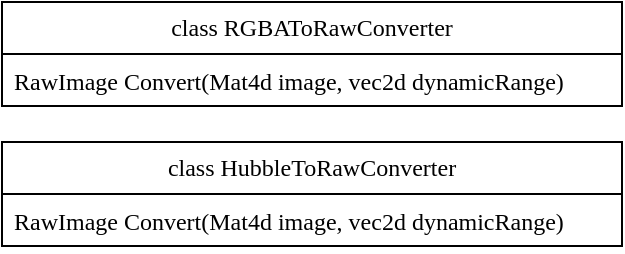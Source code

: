 <mxfile version="21.1.2" type="device" pages="8">
  <diagram id="9wK-Dreh1ihX0EcdUHxR" name="RawTextureConverters">
    <mxGraphModel dx="552" dy="665" grid="1" gridSize="10" guides="1" tooltips="1" connect="1" arrows="1" fold="1" page="1" pageScale="1" pageWidth="827" pageHeight="1169" math="0" shadow="0">
      <root>
        <mxCell id="0" />
        <mxCell id="1" parent="0" />
        <mxCell id="SieYb8Y1K3ome5ax8vdq-1" value="class RGBAToRawConverter" style="swimlane;fontStyle=0;childLayout=stackLayout;horizontal=1;startSize=26;fillColor=none;horizontalStack=0;resizeParent=1;resizeParentMax=0;resizeLast=0;collapsible=1;marginBottom=0;whiteSpace=wrap;html=1;fontFamily=Times New Roman;" parent="1" vertex="1">
          <mxGeometry x="140" y="200" width="310" height="52" as="geometry" />
        </mxCell>
        <mxCell id="SieYb8Y1K3ome5ax8vdq-2" value="RawImage Convert(Mat4d image, vec2d dynamicRange)" style="text;strokeColor=none;fillColor=none;align=left;verticalAlign=top;spacingLeft=4;spacingRight=4;overflow=hidden;rotatable=0;points=[[0,0.5],[1,0.5]];portConstraint=eastwest;whiteSpace=wrap;html=1;fontFamily=Times New Roman;" parent="SieYb8Y1K3ome5ax8vdq-1" vertex="1">
          <mxGeometry y="26" width="310" height="26" as="geometry" />
        </mxCell>
        <mxCell id="SieYb8Y1K3ome5ax8vdq-5" value="class HubbleToRawConverter" style="swimlane;fontStyle=0;childLayout=stackLayout;horizontal=1;startSize=26;fillColor=none;horizontalStack=0;resizeParent=1;resizeParentMax=0;resizeLast=0;collapsible=1;marginBottom=0;whiteSpace=wrap;html=1;fontFamily=Times New Roman;" parent="1" vertex="1">
          <mxGeometry x="140" y="270" width="310" height="52" as="geometry" />
        </mxCell>
        <mxCell id="SieYb8Y1K3ome5ax8vdq-6" value="RawImage Convert(Mat4d image, vec2d dynamicRange)" style="text;strokeColor=none;fillColor=none;align=left;verticalAlign=top;spacingLeft=4;spacingRight=4;overflow=hidden;rotatable=0;points=[[0,0.5],[1,0.5]];portConstraint=eastwest;whiteSpace=wrap;html=1;fontFamily=Times New Roman;" parent="SieYb8Y1K3ome5ax8vdq-5" vertex="1">
          <mxGeometry y="26" width="310" height="26" as="geometry" />
        </mxCell>
      </root>
    </mxGraphModel>
  </diagram>
  <diagram id="C5RBs43oDa-KdzZeNtuy" name="Sky">
    <mxGraphModel dx="552" dy="665" grid="1" gridSize="10" guides="1" tooltips="1" connect="1" arrows="1" fold="1" page="1" pageScale="1" pageWidth="827" pageHeight="1169" math="0" shadow="0">
      <root>
        <mxCell id="WIyWlLk6GJQsqaUBKTNV-0" />
        <mxCell id="WIyWlLk6GJQsqaUBKTNV-1" parent="WIyWlLk6GJQsqaUBKTNV-0" />
        <mxCell id="SZyjdiMSBCn0XsSWIT7a-0" value="enum LightSourceType" style="swimlane;fontStyle=0;childLayout=stackLayout;horizontal=1;startSize=26;fillColor=none;horizontalStack=0;resizeParent=1;resizeParentMax=0;resizeLast=0;collapsible=1;marginBottom=0;fontFamily=Times New Roman;fontSize=13;" parent="WIyWlLk6GJQsqaUBKTNV-1" vertex="1">
          <mxGeometry x="470" y="31" width="140" height="104" as="geometry" />
        </mxCell>
        <mxCell id="SZyjdiMSBCn0XsSWIT7a-1" value="CS_POINT" style="text;strokeColor=none;fillColor=none;align=left;verticalAlign=top;spacingLeft=4;spacingRight=4;overflow=hidden;rotatable=0;points=[[0,0.5],[1,0.5]];portConstraint=eastwest;fontFamily=Times New Roman;fontSize=13;" parent="SZyjdiMSBCn0XsSWIT7a-0" vertex="1">
          <mxGeometry y="26" width="140" height="26" as="geometry" />
        </mxCell>
        <mxCell id="SZyjdiMSBCn0XsSWIT7a-2" value="CS_AMBIENT" style="text;strokeColor=none;fillColor=none;align=left;verticalAlign=top;spacingLeft=4;spacingRight=4;overflow=hidden;rotatable=0;points=[[0,0.5],[1,0.5]];portConstraint=eastwest;fontFamily=Times New Roman;fontSize=13;" parent="SZyjdiMSBCn0XsSWIT7a-0" vertex="1">
          <mxGeometry y="52" width="140" height="26" as="geometry" />
        </mxCell>
        <mxCell id="SZyjdiMSBCn0XsSWIT7a-3" value="CS_TEXTURE" style="text;strokeColor=none;fillColor=none;align=left;verticalAlign=top;spacingLeft=4;spacingRight=4;overflow=hidden;rotatable=0;points=[[0,0.5],[1,0.5]];portConstraint=eastwest;fontFamily=Times New Roman;fontSize=13;" parent="SZyjdiMSBCn0XsSWIT7a-0" vertex="1">
          <mxGeometry y="78" width="140" height="26" as="geometry" />
        </mxCell>
        <mxCell id="SZyjdiMSBCn0XsSWIT7a-4" value="struct LightSource" style="swimlane;fontStyle=0;childLayout=stackLayout;horizontal=1;startSize=26;fillColor=none;horizontalStack=0;resizeParent=1;resizeParentMax=0;resizeLast=0;collapsible=1;marginBottom=0;fontFamily=Times New Roman;fontSize=13;" parent="WIyWlLk6GJQsqaUBKTNV-1" vertex="1">
          <mxGeometry x="470" y="163" width="140" height="52" as="geometry" />
        </mxCell>
        <mxCell id="SZyjdiMSBCn0XsSWIT7a-5" value="LightSourceType type" style="text;strokeColor=none;fillColor=none;align=left;verticalAlign=top;spacingLeft=4;spacingRight=4;overflow=hidden;rotatable=0;points=[[0,0.5],[1,0.5]];portConstraint=eastwest;fontFamily=Times New Roman;fontSize=13;" parent="SZyjdiMSBCn0XsSWIT7a-4" vertex="1">
          <mxGeometry y="26" width="140" height="26" as="geometry" />
        </mxCell>
        <mxCell id="SZyjdiMSBCn0XsSWIT7a-8" value="1" style="endArrow=none;html=1;endSize=12;startArrow=diamondThin;startSize=14;startFill=1;edgeStyle=orthogonalEdgeStyle;align=left;verticalAlign=bottom;rounded=1;exitX=0.5;exitY=0;exitDx=0;exitDy=0;entryX=0;entryY=0.5;entryDx=0;entryDy=0;endFill=0;fontFamily=Times New Roman;fontSize=13;" parent="WIyWlLk6GJQsqaUBKTNV-1" source="SZyjdiMSBCn0XsSWIT7a-4" target="SZyjdiMSBCn0XsSWIT7a-2" edge="1">
          <mxGeometry x="-0.042" y="10" relative="1" as="geometry">
            <mxPoint x="290" y="41" as="sourcePoint" />
            <mxPoint x="450" y="41" as="targetPoint" />
            <Array as="points">
              <mxPoint x="540" y="150" />
              <mxPoint x="460" y="150" />
              <mxPoint x="460" y="100" />
              <mxPoint x="470" y="100" />
            </Array>
            <mxPoint as="offset" />
          </mxGeometry>
        </mxCell>
        <mxCell id="SZyjdiMSBCn0XsSWIT7a-9" value="struct ColoredLightSource" style="swimlane;fontStyle=0;childLayout=stackLayout;horizontal=1;startSize=26;fillColor=none;horizontalStack=0;resizeParent=1;resizeParentMax=0;resizeLast=0;collapsible=1;marginBottom=0;fontFamily=Times New Roman;fontSize=13;" parent="WIyWlLk6GJQsqaUBKTNV-1" vertex="1">
          <mxGeometry x="660" y="150" width="140" height="78" as="geometry" />
        </mxCell>
        <mxCell id="SZyjdiMSBCn0XsSWIT7a-10" value="vector&lt;double&gt; color" style="text;strokeColor=none;fillColor=none;align=left;verticalAlign=top;spacingLeft=4;spacingRight=4;overflow=hidden;rotatable=0;points=[[0,0.5],[1,0.5]];portConstraint=eastwest;fontFamily=Times New Roman;fontSize=13;" parent="SZyjdiMSBCn0XsSWIT7a-9" vertex="1">
          <mxGeometry y="26" width="140" height="26" as="geometry" />
        </mxCell>
        <mxCell id="SZyjdiMSBCn0XsSWIT7a-11" value="double brightness" style="text;strokeColor=none;fillColor=none;align=left;verticalAlign=top;spacingLeft=4;spacingRight=4;overflow=hidden;rotatable=0;points=[[0,0.5],[1,0.5]];portConstraint=eastwest;fontFamily=Times New Roman;fontSize=13;" parent="SZyjdiMSBCn0XsSWIT7a-9" vertex="1">
          <mxGeometry y="52" width="140" height="26" as="geometry" />
        </mxCell>
        <mxCell id="SZyjdiMSBCn0XsSWIT7a-13" value="" style="endArrow=block;endFill=0;endSize=12;html=1;rounded=1;exitX=0;exitY=0.25;exitDx=0;exitDy=0;edgeStyle=orthogonalEdgeStyle;entryX=1;entryY=0.25;entryDx=0;entryDy=0;fontFamily=Times New Roman;fontSize=13;" parent="WIyWlLk6GJQsqaUBKTNV-1" source="SZyjdiMSBCn0XsSWIT7a-9" target="SZyjdiMSBCn0XsSWIT7a-4" edge="1">
          <mxGeometry width="160" relative="1" as="geometry">
            <mxPoint x="440" y="171" as="sourcePoint" />
            <mxPoint x="700" y="161" as="targetPoint" />
            <Array as="points">
              <mxPoint x="660" y="176" />
            </Array>
          </mxGeometry>
        </mxCell>
        <mxCell id="SZyjdiMSBCn0XsSWIT7a-14" value="struct PointLightSource" style="swimlane;fontStyle=0;childLayout=stackLayout;horizontal=1;startSize=26;fillColor=none;horizontalStack=0;resizeParent=1;resizeParentMax=0;resizeLast=0;collapsible=1;marginBottom=0;fontFamily=Times New Roman;fontSize=13;" parent="WIyWlLk6GJQsqaUBKTNV-1" vertex="1">
          <mxGeometry x="630" y="261" width="140" height="52" as="geometry" />
        </mxCell>
        <mxCell id="SZyjdiMSBCn0XsSWIT7a-15" value="Vec2d pos" style="text;strokeColor=none;fillColor=none;align=left;verticalAlign=top;spacingLeft=4;spacingRight=4;overflow=hidden;rotatable=0;points=[[0,0.5],[1,0.5]];portConstraint=eastwest;fontFamily=Times New Roman;fontSize=13;" parent="SZyjdiMSBCn0XsSWIT7a-14" vertex="1">
          <mxGeometry y="26" width="140" height="26" as="geometry" />
        </mxCell>
        <mxCell id="SZyjdiMSBCn0XsSWIT7a-18" value="" style="endArrow=block;endFill=0;endSize=12;html=1;rounded=1;edgeStyle=orthogonalEdgeStyle;exitX=0.5;exitY=0;exitDx=0;exitDy=0;entryX=0.5;entryY=1;entryDx=0;entryDy=0;entryPerimeter=0;fontFamily=Times New Roman;fontSize=13;" parent="WIyWlLk6GJQsqaUBKTNV-1" source="SZyjdiMSBCn0XsSWIT7a-14" target="SZyjdiMSBCn0XsSWIT7a-11" edge="1">
          <mxGeometry width="160" relative="1" as="geometry">
            <mxPoint x="650" y="-129" as="sourcePoint" />
            <mxPoint x="560" y="211" as="targetPoint" />
            <Array as="points">
              <mxPoint x="700" y="250" />
              <mxPoint x="730" y="250" />
            </Array>
          </mxGeometry>
        </mxCell>
        <mxCell id="SZyjdiMSBCn0XsSWIT7a-19" value="struct AmbientLightSource" style="swimlane;fontStyle=0;childLayout=stackLayout;horizontal=1;startSize=26;fillColor=none;horizontalStack=0;resizeParent=1;resizeParentMax=0;resizeLast=0;collapsible=1;marginBottom=0;fontFamily=Times New Roman;fontSize=13;" parent="WIyWlLk6GJQsqaUBKTNV-1" vertex="1">
          <mxGeometry x="470" y="261" width="140" height="52" as="geometry" />
        </mxCell>
        <mxCell id="SZyjdiMSBCn0XsSWIT7a-23" value="" style="endArrow=block;endFill=0;endSize=12;html=1;rounded=1;edgeStyle=orthogonalEdgeStyle;entryX=0.5;entryY=1;entryDx=0;entryDy=0;exitX=0.5;exitY=0;exitDx=0;exitDy=0;entryPerimeter=0;fontFamily=Times New Roman;fontSize=13;" parent="WIyWlLk6GJQsqaUBKTNV-1" source="SZyjdiMSBCn0XsSWIT7a-19" target="SZyjdiMSBCn0XsSWIT7a-11" edge="1">
          <mxGeometry width="160" relative="1" as="geometry">
            <mxPoint x="690" y="-27" as="sourcePoint" />
            <mxPoint x="653" y="-26.5" as="targetPoint" />
            <Array as="points">
              <mxPoint x="540" y="250" />
              <mxPoint x="730" y="250" />
            </Array>
          </mxGeometry>
        </mxCell>
        <mxCell id="Obw8WQ8diCQGSkCheM-I-0" value="class Clouds" style="swimlane;fontStyle=1;align=center;verticalAlign=top;childLayout=stackLayout;horizontal=1;startSize=26;horizontalStack=0;resizeParent=1;resizeParentMax=0;resizeLast=0;collapsible=1;marginBottom=0;fontFamily=Times New Roman;fontSize=13;" parent="WIyWlLk6GJQsqaUBKTNV-1" vertex="1">
          <mxGeometry x="30" y="31" width="390" height="710" as="geometry" />
        </mxCell>
        <mxCell id="Obw8WQ8diCQGSkCheM-I-1" value="private" style="text;strokeColor=none;fillColor=none;align=left;verticalAlign=top;spacingLeft=4;spacingRight=4;overflow=hidden;rotatable=0;points=[[0,0.5],[1,0.5]];portConstraint=eastwest;fontStyle=3;fontFamily=Times New Roman;fontSize=13;" parent="Obw8WQ8diCQGSkCheM-I-0" vertex="1">
          <mxGeometry y="26" width="390" height="26" as="geometry" />
        </mxCell>
        <mxCell id="Obw8WQ8diCQGSkCheM-I-2" value="double cloudValueMultiplier" style="text;strokeColor=none;fillColor=none;align=left;verticalAlign=top;spacingLeft=4;spacingRight=4;overflow=hidden;rotatable=0;points=[[0,0.5],[1,0.5]];portConstraint=eastwest;fontFamily=Times New Roman;fontSize=13;" parent="Obw8WQ8diCQGSkCheM-I-0" vertex="1">
          <mxGeometry y="52" width="390" height="26" as="geometry" />
        </mxCell>
        <mxCell id="Obw8WQ8diCQGSkCheM-I-3" value="double cutoff" style="text;strokeColor=none;fillColor=none;align=left;verticalAlign=top;spacingLeft=4;spacingRight=4;overflow=hidden;rotatable=0;points=[[0,0.5],[1,0.5]];portConstraint=eastwest;fontFamily=Times New Roman;fontSize=13;" parent="Obw8WQ8diCQGSkCheM-I-0" vertex="1">
          <mxGeometry y="78" width="390" height="26" as="geometry" />
        </mxCell>
        <mxCell id="Obw8WQ8diCQGSkCheM-I-13" value="double persistence" style="text;strokeColor=none;fillColor=none;align=left;verticalAlign=top;spacingLeft=4;spacingRight=4;overflow=hidden;rotatable=0;points=[[0,0.5],[1,0.5]];portConstraint=eastwest;fontFamily=Times New Roman;fontSize=13;" parent="Obw8WQ8diCQGSkCheM-I-0" vertex="1">
          <mxGeometry y="104" width="390" height="26" as="geometry" />
        </mxCell>
        <mxCell id="Obw8WQ8diCQGSkCheM-I-14" value="uint numberOfOctaves" style="text;strokeColor=none;fillColor=none;align=left;verticalAlign=top;spacingLeft=4;spacingRight=4;overflow=hidden;rotatable=0;points=[[0,0.5],[1,0.5]];portConstraint=eastwest;fontFamily=Times New Roman;fontSize=13;" parent="Obw8WQ8diCQGSkCheM-I-0" vertex="1">
          <mxGeometry y="130" width="390" height="26" as="geometry" />
        </mxCell>
        <mxCell id="Obw8WQ8diCQGSkCheM-I-15" value="double ambientBrightness" style="text;strokeColor=none;fillColor=none;align=left;verticalAlign=top;spacingLeft=4;spacingRight=4;overflow=hidden;rotatable=0;points=[[0,0.5],[1,0.5]];portConstraint=eastwest;fontFamily=Times New Roman;fontSize=13;" parent="Obw8WQ8diCQGSkCheM-I-0" vertex="1">
          <mxGeometry y="156" width="390" height="26" as="geometry" />
        </mxCell>
        <mxCell id="Obw8WQ8diCQGSkCheM-I-16" value="double highlightBrightness" style="text;strokeColor=none;fillColor=none;align=left;verticalAlign=top;spacingLeft=4;spacingRight=4;overflow=hidden;rotatable=0;points=[[0,0.5],[1,0.5]];portConstraint=eastwest;fontFamily=Times New Roman;fontSize=13;" parent="Obw8WQ8diCQGSkCheM-I-0" vertex="1">
          <mxGeometry y="182" width="390" height="26" as="geometry" />
        </mxCell>
        <mxCell id="Obw8WQ8diCQGSkCheM-I-17" value="double cloudShadingSmoothness" style="text;strokeColor=none;fillColor=none;align=left;verticalAlign=top;spacingLeft=4;spacingRight=4;overflow=hidden;rotatable=0;points=[[0,0.5],[1,0.5]];portConstraint=eastwest;fontFamily=Times New Roman;fontSize=13;" parent="Obw8WQ8diCQGSkCheM-I-0" vertex="1">
          <mxGeometry y="208" width="390" height="26" as="geometry" />
        </mxCell>
        <mxCell id="Obw8WQ8diCQGSkCheM-I-18" value="public" style="text;strokeColor=none;fillColor=none;align=left;verticalAlign=top;spacingLeft=4;spacingRight=4;overflow=hidden;rotatable=0;points=[[0,0.5],[1,0.5]];portConstraint=eastwest;fontStyle=3;fontFamily=Times New Roman;fontSize=13;" parent="Obw8WQ8diCQGSkCheM-I-0" vertex="1">
          <mxGeometry y="234" width="390" height="26" as="geometry" />
        </mxCell>
        <mxCell id="Obw8WQ8diCQGSkCheM-I-19" value="double seed" style="text;strokeColor=none;fillColor=none;align=left;verticalAlign=top;spacingLeft=4;spacingRight=4;overflow=hidden;rotatable=0;points=[[0,0.5],[1,0.5]];portConstraint=eastwest;fontFamily=Times New Roman;fontSize=13;" parent="Obw8WQ8diCQGSkCheM-I-0" vertex="1">
          <mxGeometry y="260" width="390" height="26" as="geometry" />
        </mxCell>
        <mxCell id="Obw8WQ8diCQGSkCheM-I-20" value="double scale" style="text;strokeColor=none;fillColor=none;align=left;verticalAlign=top;spacingLeft=4;spacingRight=4;overflow=hidden;rotatable=0;points=[[0,0.5],[1,0.5]];portConstraint=eastwest;fontFamily=Times New Roman;fontSize=13;" parent="Obw8WQ8diCQGSkCheM-I-0" vertex="1">
          <mxGeometry y="286" width="390" height="26" as="geometry" />
        </mxCell>
        <mxCell id="Obw8WQ8diCQGSkCheM-I-6" value="" style="line;strokeWidth=1;fillColor=none;align=left;verticalAlign=middle;spacingTop=-1;spacingLeft=3;spacingRight=3;rotatable=0;labelPosition=right;points=[];portConstraint=eastwest;fontFamily=Times New Roman;fontSize=13;" parent="Obw8WQ8diCQGSkCheM-I-0" vertex="1">
          <mxGeometry y="312" width="390" height="8" as="geometry" />
        </mxCell>
        <mxCell id="Obw8WQ8diCQGSkCheM-I-7" value="public" style="text;strokeColor=none;fillColor=none;align=left;verticalAlign=top;spacingLeft=4;spacingRight=4;overflow=hidden;rotatable=0;points=[[0,0.5],[1,0.5]];portConstraint=eastwest;fontStyle=3;fontFamily=Times New Roman;fontSize=13;" parent="Obw8WQ8diCQGSkCheM-I-0" vertex="1">
          <mxGeometry y="320" width="390" height="26" as="geometry" />
        </mxCell>
        <mxCell id="Obw8WQ8diCQGSkCheM-I-12" value="void SetCutoff(double cutoff)" style="text;strokeColor=none;fillColor=none;align=left;verticalAlign=top;spacingLeft=4;spacingRight=4;overflow=hidden;rotatable=0;points=[[0,0.5],[1,0.5]];portConstraint=eastwest;fontFamily=Times New Roman;fontSize=13;" parent="Obw8WQ8diCQGSkCheM-I-0" vertex="1">
          <mxGeometry y="346" width="390" height="26" as="geometry" />
        </mxCell>
        <mxCell id="Obw8WQ8diCQGSkCheM-I-25" value="double GetCutoff()" style="text;strokeColor=none;fillColor=none;align=left;verticalAlign=top;spacingLeft=4;spacingRight=4;overflow=hidden;rotatable=0;points=[[0,0.5],[1,0.5]];portConstraint=eastwest;fontFamily=Times New Roman;fontSize=13;" parent="Obw8WQ8diCQGSkCheM-I-0" vertex="1">
          <mxGeometry y="372" width="390" height="26" as="geometry" />
        </mxCell>
        <mxCell id="Obw8WQ8diCQGSkCheM-I-29" value="void SetCloudShadingSmoothness(double cloudShadingSmoothness)" style="text;strokeColor=none;fillColor=none;align=left;verticalAlign=top;spacingLeft=4;spacingRight=4;overflow=hidden;rotatable=0;points=[[0,0.5],[1,0.5]];portConstraint=eastwest;fontFamily=Times New Roman;fontSize=13;" parent="Obw8WQ8diCQGSkCheM-I-0" vertex="1">
          <mxGeometry y="398" width="390" height="26" as="geometry" />
        </mxCell>
        <mxCell id="Obw8WQ8diCQGSkCheM-I-28" value="double GetCloudShadingSmoothness()" style="text;strokeColor=none;fillColor=none;align=left;verticalAlign=top;spacingLeft=4;spacingRight=4;overflow=hidden;rotatable=0;points=[[0,0.5],[1,0.5]];portConstraint=eastwest;fontFamily=Times New Roman;fontSize=13;" parent="Obw8WQ8diCQGSkCheM-I-0" vertex="1">
          <mxGeometry y="424" width="390" height="26" as="geometry" />
        </mxCell>
        <mxCell id="Obw8WQ8diCQGSkCheM-I-27" value="void SetCloudValueMultiplier(double cloudValueMultiplier)" style="text;strokeColor=none;fillColor=none;align=left;verticalAlign=top;spacingLeft=4;spacingRight=4;overflow=hidden;rotatable=0;points=[[0,0.5],[1,0.5]];portConstraint=eastwest;fontFamily=Times New Roman;fontSize=13;" parent="Obw8WQ8diCQGSkCheM-I-0" vertex="1">
          <mxGeometry y="450" width="390" height="26" as="geometry" />
        </mxCell>
        <mxCell id="Obw8WQ8diCQGSkCheM-I-26" value="double GetCloudValueMultiplier()" style="text;strokeColor=none;fillColor=none;align=left;verticalAlign=top;spacingLeft=4;spacingRight=4;overflow=hidden;rotatable=0;points=[[0,0.5],[1,0.5]];portConstraint=eastwest;fontFamily=Times New Roman;fontSize=13;" parent="Obw8WQ8diCQGSkCheM-I-0" vertex="1">
          <mxGeometry y="476" width="390" height="26" as="geometry" />
        </mxCell>
        <mxCell id="Obw8WQ8diCQGSkCheM-I-24" value="void SetPersistence(double persistence)" style="text;strokeColor=none;fillColor=none;align=left;verticalAlign=top;spacingLeft=4;spacingRight=4;overflow=hidden;rotatable=0;points=[[0,0.5],[1,0.5]];portConstraint=eastwest;fontFamily=Times New Roman;fontSize=13;" parent="Obw8WQ8diCQGSkCheM-I-0" vertex="1">
          <mxGeometry y="502" width="390" height="26" as="geometry" />
        </mxCell>
        <mxCell id="Obw8WQ8diCQGSkCheM-I-30" value="double GetPersistence()" style="text;strokeColor=none;fillColor=none;align=left;verticalAlign=top;spacingLeft=4;spacingRight=4;overflow=hidden;rotatable=0;points=[[0,0.5],[1,0.5]];portConstraint=eastwest;fontFamily=Times New Roman;fontSize=13;" parent="Obw8WQ8diCQGSkCheM-I-0" vertex="1">
          <mxGeometry y="528" width="390" height="26" as="geometry" />
        </mxCell>
        <mxCell id="Obw8WQ8diCQGSkCheM-I-35" value="void SetNumberOfOctaves(unsigned int numberOfOctaves)" style="text;strokeColor=none;fillColor=none;align=left;verticalAlign=top;spacingLeft=4;spacingRight=4;overflow=hidden;rotatable=0;points=[[0,0.5],[1,0.5]];portConstraint=eastwest;fontFamily=Times New Roman;fontSize=13;" parent="Obw8WQ8diCQGSkCheM-I-0" vertex="1">
          <mxGeometry y="554" width="390" height="26" as="geometry" />
        </mxCell>
        <mxCell id="Obw8WQ8diCQGSkCheM-I-34" value="unsigned int GetNumberOfOctaves()" style="text;strokeColor=none;fillColor=none;align=left;verticalAlign=top;spacingLeft=4;spacingRight=4;overflow=hidden;rotatable=0;points=[[0,0.5],[1,0.5]];portConstraint=eastwest;fontFamily=Times New Roman;fontSize=13;" parent="Obw8WQ8diCQGSkCheM-I-0" vertex="1">
          <mxGeometry y="580" width="390" height="26" as="geometry" />
        </mxCell>
        <mxCell id="Obw8WQ8diCQGSkCheM-I-33" value="void SetAmbientBrightness(double ambientBrightness)" style="text;strokeColor=none;fillColor=none;align=left;verticalAlign=top;spacingLeft=4;spacingRight=4;overflow=hidden;rotatable=0;points=[[0,0.5],[1,0.5]];portConstraint=eastwest;fontFamily=Times New Roman;fontSize=13;" parent="Obw8WQ8diCQGSkCheM-I-0" vertex="1">
          <mxGeometry y="606" width="390" height="26" as="geometry" />
        </mxCell>
        <mxCell id="Obw8WQ8diCQGSkCheM-I-32" value="double GetAmbientBrightness()" style="text;strokeColor=none;fillColor=none;align=left;verticalAlign=top;spacingLeft=4;spacingRight=4;overflow=hidden;rotatable=0;points=[[0,0.5],[1,0.5]];portConstraint=eastwest;fontFamily=Times New Roman;fontSize=13;" parent="Obw8WQ8diCQGSkCheM-I-0" vertex="1">
          <mxGeometry y="632" width="390" height="26" as="geometry" />
        </mxCell>
        <mxCell id="Obw8WQ8diCQGSkCheM-I-37" value="void SetHighlightBrightness(double highlightBrightness)" style="text;strokeColor=none;fillColor=none;align=left;verticalAlign=top;spacingLeft=4;spacingRight=4;overflow=hidden;rotatable=0;points=[[0,0.5],[1,0.5]];portConstraint=eastwest;fontFamily=Times New Roman;fontSize=13;" parent="Obw8WQ8diCQGSkCheM-I-0" vertex="1">
          <mxGeometry y="658" width="390" height="26" as="geometry" />
        </mxCell>
        <mxCell id="Obw8WQ8diCQGSkCheM-I-36" value="double GetHighlightBrightness()" style="text;strokeColor=none;fillColor=none;align=left;verticalAlign=top;spacingLeft=4;spacingRight=4;overflow=hidden;rotatable=0;points=[[0,0.5],[1,0.5]];portConstraint=eastwest;fontFamily=Times New Roman;fontSize=13;" parent="Obw8WQ8diCQGSkCheM-I-0" vertex="1">
          <mxGeometry y="684" width="390" height="26" as="geometry" />
        </mxCell>
        <mxCell id="OzhZvhNbevCRhVAdUaWm-0" value="struct Sky" style="swimlane;fontStyle=1;align=center;verticalAlign=top;childLayout=stackLayout;horizontal=1;startSize=26;horizontalStack=0;resizeParent=1;resizeParentMax=0;resizeLast=0;collapsible=1;marginBottom=0;fontFamily=Times New Roman;fontSize=13;" parent="WIyWlLk6GJQsqaUBKTNV-1" vertex="1">
          <mxGeometry x="470" y="361" width="220" height="112" as="geometry" />
        </mxCell>
        <mxCell id="OzhZvhNbevCRhVAdUaWm-2" value="Clouds clouds" style="text;strokeColor=none;fillColor=none;align=left;verticalAlign=top;spacingLeft=4;spacingRight=4;overflow=hidden;rotatable=0;points=[[0,0.5],[1,0.5]];portConstraint=eastwest;fontFamily=Times New Roman;fontSize=13;" parent="OzhZvhNbevCRhVAdUaWm-0" vertex="1">
          <mxGeometry y="26" width="220" height="26" as="geometry" />
        </mxCell>
        <mxCell id="mVtIdb8auZO_qag9Cke9-4" value="vector&lt;LightSource&gt; lightSources" style="text;strokeColor=none;fillColor=none;align=left;verticalAlign=top;spacingLeft=4;spacingRight=4;overflow=hidden;rotatable=0;points=[[0,0.5],[1,0.5]];portConstraint=eastwest;fontFamily=Times New Roman;fontSize=13;" parent="OzhZvhNbevCRhVAdUaWm-0" vertex="1">
          <mxGeometry y="52" width="220" height="26" as="geometry" />
        </mxCell>
        <mxCell id="jQgVZAsh0vVe6_wfeZLe-7" value="Atmosphere atmosphere" style="text;strokeColor=none;fillColor=none;align=left;verticalAlign=top;spacingLeft=4;spacingRight=4;overflow=hidden;rotatable=0;points=[[0,0.5],[1,0.5]];portConstraint=eastwest;whiteSpace=wrap;html=1;fontFamily=Times New Roman;" parent="OzhZvhNbevCRhVAdUaWm-0" vertex="1">
          <mxGeometry y="78" width="220" height="26" as="geometry" />
        </mxCell>
        <mxCell id="OzhZvhNbevCRhVAdUaWm-3" value="" style="line;strokeWidth=1;fillColor=none;align=left;verticalAlign=middle;spacingTop=-1;spacingLeft=3;spacingRight=3;rotatable=0;labelPosition=right;points=[];portConstraint=eastwest;fontFamily=Times New Roman;fontSize=13;" parent="OzhZvhNbevCRhVAdUaWm-0" vertex="1">
          <mxGeometry y="104" width="220" height="8" as="geometry" />
        </mxCell>
        <mxCell id="mVtIdb8auZO_qag9Cke9-3" value="1" style="endArrow=none;html=1;endSize=12;startArrow=diamondThin;startSize=14;startFill=0;edgeStyle=orthogonalEdgeStyle;align=left;verticalAlign=bottom;rounded=1;endFill=0;exitX=0;exitY=0.5;exitDx=0;exitDy=0;entryX=0.75;entryY=0;entryDx=0;entryDy=0;fontFamily=Times New Roman;fontSize=13;" parent="WIyWlLk6GJQsqaUBKTNV-1" source="OzhZvhNbevCRhVAdUaWm-2" target="Obw8WQ8diCQGSkCheM-I-0" edge="1">
          <mxGeometry x="0.523" y="10" relative="1" as="geometry">
            <mxPoint x="510" y="121" as="sourcePoint" />
            <mxPoint x="670" y="121" as="targetPoint" />
            <Array as="points">
              <mxPoint x="450" y="400" />
              <mxPoint x="450" y="20" />
              <mxPoint x="323" y="20" />
            </Array>
            <mxPoint as="offset" />
          </mxGeometry>
        </mxCell>
        <mxCell id="mVtIdb8auZO_qag9Cke9-5" value="0...*" style="endArrow=none;html=1;endSize=12;startArrow=diamondThin;startSize=14;startFill=0;edgeStyle=orthogonalEdgeStyle;align=left;verticalAlign=bottom;rounded=1;endFill=0;exitX=0;exitY=0.5;exitDx=0;exitDy=0;entryX=0;entryY=0.25;entryDx=0;entryDy=0;fontFamily=Times New Roman;fontSize=13;" parent="WIyWlLk6GJQsqaUBKTNV-1" source="mVtIdb8auZO_qag9Cke9-4" target="SZyjdiMSBCn0XsSWIT7a-4" edge="1">
          <mxGeometry x="0.247" y="20" relative="1" as="geometry">
            <mxPoint x="947" y="351" as="sourcePoint" />
            <mxPoint x="847" y="22" as="targetPoint" />
            <Array as="points">
              <mxPoint x="440" y="426" />
              <mxPoint x="440" y="176" />
            </Array>
            <mxPoint as="offset" />
          </mxGeometry>
        </mxCell>
        <mxCell id="jQgVZAsh0vVe6_wfeZLe-0" value="class Atmosphere" style="swimlane;fontStyle=1;align=center;verticalAlign=top;childLayout=stackLayout;horizontal=1;startSize=26;horizontalStack=0;resizeParent=1;resizeParentMax=0;resizeLast=0;collapsible=1;marginBottom=0;whiteSpace=wrap;html=1;fontFamily=Times New Roman;" parent="WIyWlLk6GJQsqaUBKTNV-1" vertex="1">
          <mxGeometry x="470" y="500" width="220" height="376" as="geometry" />
        </mxCell>
        <mxCell id="OzhZvhNbevCRhVAdUaWm-8" value="private" style="text;strokeColor=none;fillColor=none;align=left;verticalAlign=top;spacingLeft=4;spacingRight=4;overflow=hidden;rotatable=0;points=[[0,0.5],[1,0.5]];portConstraint=eastwest;fontStyle=3;fontFamily=Times New Roman;fontSize=13;" parent="jQgVZAsh0vVe6_wfeZLe-0" vertex="1">
          <mxGeometry y="26" width="220" height="26" as="geometry" />
        </mxCell>
        <mxCell id="mVtIdb8auZO_qag9Cke9-0" value="double regularLightIntensity" style="text;strokeColor=none;fillColor=none;align=left;verticalAlign=top;spacingLeft=4;spacingRight=4;overflow=hidden;rotatable=0;points=[[0,0.5],[1,0.5]];portConstraint=eastwest;fontFamily=Times New Roman;fontSize=13;" parent="jQgVZAsh0vVe6_wfeZLe-0" vertex="1">
          <mxGeometry y="52" width="220" height="26" as="geometry" />
        </mxCell>
        <mxCell id="mVtIdb8auZO_qag9Cke9-2" value="double lightFilterOpacity" style="text;strokeColor=none;fillColor=none;align=left;verticalAlign=top;spacingLeft=4;spacingRight=4;overflow=hidden;rotatable=0;points=[[0,0.5],[1,0.5]];portConstraint=eastwest;fontFamily=Times New Roman;fontSize=13;" parent="jQgVZAsh0vVe6_wfeZLe-0" vertex="1">
          <mxGeometry y="78" width="220" height="26" as="geometry" />
        </mxCell>
        <mxCell id="mVtIdb8auZO_qag9Cke9-1" value="double ambientLightIntensity" style="text;strokeColor=none;fillColor=none;align=left;verticalAlign=top;spacingLeft=4;spacingRight=4;overflow=hidden;rotatable=0;points=[[0,0.5],[1,0.5]];portConstraint=eastwest;fontFamily=Times New Roman;fontSize=13;" parent="jQgVZAsh0vVe6_wfeZLe-0" vertex="1">
          <mxGeometry y="104" width="220" height="26" as="geometry" />
        </mxCell>
        <mxCell id="jQgVZAsh0vVe6_wfeZLe-2" value="" style="line;strokeWidth=1;fillColor=none;align=left;verticalAlign=middle;spacingTop=-1;spacingLeft=3;spacingRight=3;rotatable=0;labelPosition=right;points=[];portConstraint=eastwest;strokeColor=inherit;fontFamily=Times New Roman;" parent="jQgVZAsh0vVe6_wfeZLe-0" vertex="1">
          <mxGeometry y="130" width="220" height="8" as="geometry" />
        </mxCell>
        <mxCell id="OzhZvhNbevCRhVAdUaWm-4" value="public" style="text;strokeColor=none;fillColor=none;align=left;verticalAlign=top;spacingLeft=4;spacingRight=4;overflow=hidden;rotatable=0;points=[[0,0.5],[1,0.5]];portConstraint=eastwest;fontStyle=3;fontFamily=Times New Roman;fontSize=13;" parent="jQgVZAsh0vVe6_wfeZLe-0" vertex="1">
          <mxGeometry y="138" width="220" height="26" as="geometry" />
        </mxCell>
        <mxCell id="OzhZvhNbevCRhVAdUaWm-5" value="void SetRegularLightIntensity(&#xa;    double regularLightIntensity)" style="text;strokeColor=none;fillColor=none;align=left;verticalAlign=top;spacingLeft=4;spacingRight=4;overflow=hidden;rotatable=0;points=[[0,0.5],[1,0.5]];portConstraint=eastwest;fontFamily=Times New Roman;fontSize=13;" parent="jQgVZAsh0vVe6_wfeZLe-0" vertex="1">
          <mxGeometry y="164" width="220" height="46" as="geometry" />
        </mxCell>
        <mxCell id="mVtIdb8auZO_qag9Cke9-8" value="double GetLightFilterIntensity()" style="text;strokeColor=none;fillColor=none;align=left;verticalAlign=top;spacingLeft=4;spacingRight=4;overflow=hidden;rotatable=0;points=[[0,0.5],[1,0.5]];portConstraint=eastwest;fontFamily=Times New Roman;fontSize=13;" parent="jQgVZAsh0vVe6_wfeZLe-0" vertex="1">
          <mxGeometry y="210" width="220" height="26" as="geometry" />
        </mxCell>
        <mxCell id="mVtIdb8auZO_qag9Cke9-7" value="void SetLightFilterOpacity(&#xa;    double lightFilterOpacity)" style="text;strokeColor=none;fillColor=none;align=left;verticalAlign=top;spacingLeft=4;spacingRight=4;overflow=hidden;rotatable=0;points=[[0,0.5],[1,0.5]];portConstraint=eastwest;fontFamily=Times New Roman;fontSize=13;" parent="jQgVZAsh0vVe6_wfeZLe-0" vertex="1">
          <mxGeometry y="236" width="220" height="44" as="geometry" />
        </mxCell>
        <mxCell id="mVtIdb8auZO_qag9Cke9-6" value="double GetAmbientLightOpacity()" style="text;strokeColor=none;fillColor=none;align=left;verticalAlign=top;spacingLeft=4;spacingRight=4;overflow=hidden;rotatable=0;points=[[0,0.5],[1,0.5]];portConstraint=eastwest;fontFamily=Times New Roman;fontSize=13;" parent="jQgVZAsh0vVe6_wfeZLe-0" vertex="1">
          <mxGeometry y="280" width="220" height="26" as="geometry" />
        </mxCell>
        <mxCell id="OzhZvhNbevCRhVAdUaWm-7" value="void SetAmbientLightIntensity(&#xa;    double ambientLightIntensity)" style="text;strokeColor=none;fillColor=none;align=left;verticalAlign=top;spacingLeft=4;spacingRight=4;overflow=hidden;rotatable=0;points=[[0,0.5],[1,0.5]];portConstraint=eastwest;fontFamily=Times New Roman;fontSize=13;" parent="jQgVZAsh0vVe6_wfeZLe-0" vertex="1">
          <mxGeometry y="306" width="220" height="44" as="geometry" />
        </mxCell>
        <mxCell id="OzhZvhNbevCRhVAdUaWm-6" value="double GetRegularLightIntensity()" style="text;strokeColor=none;fillColor=none;align=left;verticalAlign=top;spacingLeft=4;spacingRight=4;overflow=hidden;rotatable=0;points=[[0,0.5],[1,0.5]];portConstraint=eastwest;fontFamily=Times New Roman;fontSize=13;" parent="jQgVZAsh0vVe6_wfeZLe-0" vertex="1">
          <mxGeometry y="350" width="220" height="26" as="geometry" />
        </mxCell>
        <mxCell id="jQgVZAsh0vVe6_wfeZLe-8" value="1" style="endArrow=none;html=1;endSize=12;startArrow=diamondThin;startSize=14;startFill=0;edgeStyle=orthogonalEdgeStyle;align=left;verticalAlign=bottom;rounded=1;endFill=0;exitX=0;exitY=0.5;exitDx=0;exitDy=0;entryX=0.25;entryY=0;entryDx=0;entryDy=0;fontFamily=Times New Roman;fontSize=13;" parent="WIyWlLk6GJQsqaUBKTNV-1" source="jQgVZAsh0vVe6_wfeZLe-7" target="jQgVZAsh0vVe6_wfeZLe-0" edge="1">
          <mxGeometry x="-0.288" relative="1" as="geometry">
            <mxPoint x="480" y="820" as="sourcePoint" />
            <mxPoint x="430" y="443" as="targetPoint" />
            <Array as="points">
              <mxPoint x="440" y="452" />
              <mxPoint x="440" y="490" />
              <mxPoint x="525" y="490" />
            </Array>
            <mxPoint as="offset" />
          </mxGeometry>
        </mxCell>
        <mxCell id="HQNMiJgvxHPpZt0Shx5m-4" value="struct TextureLightSource" style="swimlane;fontStyle=0;childLayout=stackLayout;horizontal=1;startSize=26;fillColor=none;horizontalStack=0;resizeParent=1;resizeParentMax=0;resizeLast=0;collapsible=1;marginBottom=0;whiteSpace=wrap;html=1;fontFamily=Times New Roman;" parent="WIyWlLk6GJQsqaUBKTNV-1" vertex="1">
          <mxGeometry x="630" y="31" width="180" height="104" as="geometry" />
        </mxCell>
        <mxCell id="HQNMiJgvxHPpZt0Shx5m-5" value="RawImage texture" style="text;strokeColor=none;fillColor=none;align=left;verticalAlign=top;spacingLeft=4;spacingRight=4;overflow=hidden;rotatable=0;points=[[0,0.5],[1,0.5]];portConstraint=eastwest;whiteSpace=wrap;html=1;fontFamily=Times New Roman;" parent="HQNMiJgvxHPpZt0Shx5m-4" vertex="1">
          <mxGeometry y="26" width="180" height="26" as="geometry" />
        </mxCell>
        <mxCell id="itVIh4pOQpOTkkR64zp2-0" value="Vec2d pos" style="text;strokeColor=none;fillColor=none;align=left;verticalAlign=top;spacingLeft=4;spacingRight=4;overflow=hidden;rotatable=0;points=[[0,0.5],[1,0.5]];portConstraint=eastwest;fontFamily=Times New Roman;fontSize=13;" parent="HQNMiJgvxHPpZt0Shx5m-4" vertex="1">
          <mxGeometry y="52" width="180" height="26" as="geometry" />
        </mxCell>
        <mxCell id="itVIh4pOQpOTkkR64zp2-1" value="Vec2d size" style="text;strokeColor=none;fillColor=none;align=left;verticalAlign=top;spacingLeft=4;spacingRight=4;overflow=hidden;rotatable=0;points=[[0,0.5],[1,0.5]];portConstraint=eastwest;fontFamily=Times New Roman;fontSize=13;" parent="HQNMiJgvxHPpZt0Shx5m-4" vertex="1">
          <mxGeometry y="78" width="180" height="26" as="geometry" />
        </mxCell>
        <mxCell id="HQNMiJgvxHPpZt0Shx5m-8" value="" style="endArrow=block;endFill=0;endSize=12;html=1;rounded=1;edgeStyle=orthogonalEdgeStyle;entryX=0.75;entryY=0;entryDx=0;entryDy=0;fontFamily=Times New Roman;fontSize=13;exitX=0.489;exitY=0.962;exitDx=0;exitDy=0;exitPerimeter=0;" parent="WIyWlLk6GJQsqaUBKTNV-1" source="itVIh4pOQpOTkkR64zp2-1" target="SZyjdiMSBCn0XsSWIT7a-4" edge="1">
          <mxGeometry width="160" relative="1" as="geometry">
            <mxPoint x="870" y="140" as="sourcePoint" />
            <mxPoint x="920" y="239" as="targetPoint" />
            <Array as="points">
              <mxPoint x="715" y="134" />
              <mxPoint x="715" y="140" />
              <mxPoint x="575" y="140" />
            </Array>
          </mxGeometry>
        </mxCell>
      </root>
    </mxGraphModel>
  </diagram>
  <diagram id="-A7QL26LqU0uknvF6ZU8" name="ColorSpectrum">
    <mxGraphModel dx="552" dy="665" grid="1" gridSize="10" guides="1" tooltips="1" connect="1" arrows="1" fold="1" page="1" pageScale="1" pageWidth="827" pageHeight="1169" math="0" shadow="0">
      <root>
        <mxCell id="0" />
        <mxCell id="1" parent="0" />
        <mxCell id="T43ynAue_Vtt7OHVV37O-1" value="struct ColorSpectrum" style="swimlane;fontStyle=1;align=center;verticalAlign=top;childLayout=stackLayout;horizontal=1;startSize=26;horizontalStack=0;resizeParent=1;resizeParentMax=0;resizeLast=0;collapsible=1;marginBottom=0;whiteSpace=wrap;html=1;fontFamily=Times New Roman;" parent="1" vertex="1">
          <mxGeometry x="100" y="440" width="210" height="112" as="geometry" />
        </mxCell>
        <mxCell id="T43ynAue_Vtt7OHVV37O-15" value="string name" style="text;strokeColor=none;fillColor=none;align=left;verticalAlign=top;spacingLeft=4;spacingRight=4;overflow=hidden;rotatable=0;points=[[0,0.5],[1,0.5]];portConstraint=eastwest;whiteSpace=wrap;html=1;fontFamily=Times New Roman;" parent="T43ynAue_Vtt7OHVV37O-1" vertex="1">
          <mxGeometry y="26" width="210" height="26" as="geometry" />
        </mxCell>
        <mxCell id="T43ynAue_Vtt7OHVV37O-2" value="vector&amp;lt;double&amp;gt;&amp;nbsp;func&amp;nbsp;" style="text;strokeColor=none;fillColor=none;align=left;verticalAlign=top;spacingLeft=4;spacingRight=4;overflow=hidden;rotatable=0;points=[[0,0.5],[1,0.5]];portConstraint=eastwest;whiteSpace=wrap;html=1;fontFamily=Times New Roman;" parent="T43ynAue_Vtt7OHVV37O-1" vertex="1">
          <mxGeometry y="52" width="210" height="26" as="geometry" />
        </mxCell>
        <mxCell id="T43ynAue_Vtt7OHVV37O-13" value="double distanceBetweenValues" style="text;strokeColor=none;fillColor=none;align=left;verticalAlign=top;spacingLeft=4;spacingRight=4;overflow=hidden;rotatable=0;points=[[0,0.5],[1,0.5]];portConstraint=eastwest;whiteSpace=wrap;html=1;fontFamily=Times New Roman;" parent="T43ynAue_Vtt7OHVV37O-1" vertex="1">
          <mxGeometry y="78" width="210" height="26" as="geometry" />
        </mxCell>
        <mxCell id="T43ynAue_Vtt7OHVV37O-3" value="" style="line;strokeWidth=1;fillColor=none;align=left;verticalAlign=middle;spacingTop=-1;spacingLeft=3;spacingRight=3;rotatable=0;labelPosition=right;points=[];portConstraint=eastwest;strokeColor=inherit;fontFamily=Times New Roman;" parent="T43ynAue_Vtt7OHVV37O-1" vertex="1">
          <mxGeometry y="104" width="210" height="8" as="geometry" />
        </mxCell>
        <mxCell id="T43ynAue_Vtt7OHVV37O-5" value="class ColorSpectrumConverter" style="swimlane;fontStyle=1;align=center;verticalAlign=top;childLayout=stackLayout;horizontal=1;startSize=26;horizontalStack=0;resizeParent=1;resizeParentMax=0;resizeLast=0;collapsible=1;marginBottom=0;whiteSpace=wrap;html=1;fontFamily=Times New Roman;" parent="1" vertex="1">
          <mxGeometry x="330" y="440" width="220" height="214" as="geometry" />
        </mxCell>
        <mxCell id="nPjJCZuye4JFjJVRFHAU-3" value="private" style="text;strokeColor=none;fillColor=none;align=left;verticalAlign=top;spacingLeft=4;spacingRight=4;overflow=hidden;rotatable=0;points=[[0,0.5],[1,0.5]];portConstraint=eastwest;fontStyle=3;fontFamily=Times New Roman;fontSize=13;" parent="T43ynAue_Vtt7OHVV37O-5" vertex="1">
          <mxGeometry y="26" width="220" height="26" as="geometry" />
        </mxCell>
        <mxCell id="T43ynAue_Vtt7OHVV37O-6" value="double[,] filterMatrix" style="text;strokeColor=none;fillColor=none;align=left;verticalAlign=top;spacingLeft=4;spacingRight=4;overflow=hidden;rotatable=0;points=[[0,0.5],[1,0.5]];portConstraint=eastwest;whiteSpace=wrap;html=1;fontFamily=Times New Roman;" parent="T43ynAue_Vtt7OHVV37O-5" vertex="1">
          <mxGeometry y="52" width="220" height="26" as="geometry" />
        </mxCell>
        <mxCell id="T43ynAue_Vtt7OHVV37O-7" value="" style="line;strokeWidth=1;fillColor=none;align=left;verticalAlign=middle;spacingTop=-1;spacingLeft=3;spacingRight=3;rotatable=0;labelPosition=right;points=[];portConstraint=eastwest;strokeColor=inherit;fontFamily=Times New Roman;" parent="T43ynAue_Vtt7OHVV37O-5" vertex="1">
          <mxGeometry y="78" width="220" height="8" as="geometry" />
        </mxCell>
        <mxCell id="DzoSQT47LeEfHsVPK7hz-8" value="public" style="text;strokeColor=none;fillColor=none;align=left;verticalAlign=top;spacingLeft=4;spacingRight=4;overflow=hidden;rotatable=0;points=[[0,0.5],[1,0.5]];portConstraint=eastwest;fontStyle=3;fontFamily=Times New Roman;fontSize=13;" parent="T43ynAue_Vtt7OHVV37O-5" vertex="1">
          <mxGeometry y="86" width="220" height="26" as="geometry" />
        </mxCell>
        <mxCell id="DzoSQT47LeEfHsVPK7hz-1" value="ColorSpectrumConverter(&lt;br&gt;&lt;span style=&quot;white-space: pre;&quot;&gt; &lt;/span&gt;ColorSpectrum* source,&lt;br&gt;&lt;span style=&quot;white-space: pre;&quot;&gt; &lt;/span&gt;ColorSpectrum* target)" style="text;strokeColor=none;fillColor=none;align=left;verticalAlign=top;spacingLeft=4;spacingRight=4;overflow=hidden;rotatable=0;points=[[0,0.5],[1,0.5]];portConstraint=eastwest;whiteSpace=wrap;html=1;fontFamily=Times New Roman;" parent="T43ynAue_Vtt7OHVV37O-5" vertex="1">
          <mxGeometry y="112" width="220" height="58" as="geometry" />
        </mxCell>
        <mxCell id="EOs1aE2bhazpIIPYBNOj-1" value="vector&amp;lt;double&amp;gt; &lt;br&gt;&lt;span style=&quot;white-space: pre;&quot;&gt; &lt;/span&gt;Convert(vector&amp;lt;double&amp;gt; source)" style="text;strokeColor=none;fillColor=none;align=left;verticalAlign=top;spacingLeft=4;spacingRight=4;overflow=hidden;rotatable=0;points=[[0,0.5],[1,0.5]];portConstraint=eastwest;whiteSpace=wrap;html=1;fontFamily=Times New Roman;" parent="T43ynAue_Vtt7OHVV37O-5" vertex="1">
          <mxGeometry y="170" width="220" height="44" as="geometry" />
        </mxCell>
        <mxCell id="T43ynAue_Vtt7OHVV37O-9" value="class ColorSpectrumDB : Singleton" style="swimlane;fontStyle=1;align=center;verticalAlign=top;childLayout=stackLayout;horizontal=1;startSize=26;horizontalStack=0;resizeParent=1;resizeParentMax=0;resizeLast=0;collapsible=1;marginBottom=0;whiteSpace=wrap;html=1;fontFamily=Times New Roman;" parent="1" vertex="1">
          <mxGeometry x="100" y="40" width="450" height="370" as="geometry" />
        </mxCell>
        <mxCell id="5UhM9efVBOnWieenR7mY-3" value="private" style="text;strokeColor=none;fillColor=none;align=left;verticalAlign=top;spacingLeft=4;spacingRight=4;overflow=hidden;rotatable=0;points=[[0,0.5],[1,0.5]];portConstraint=eastwest;fontStyle=3;fontFamily=Times New Roman;fontSize=13;" parent="T43ynAue_Vtt7OHVV37O-9" vertex="1">
          <mxGeometry y="26" width="450" height="26" as="geometry" />
        </mxCell>
        <mxCell id="DzoSQT47LeEfHsVPK7hz-2" value="map&amp;lt;string, ColorSpectrum&amp;gt; spectrums" style="text;strokeColor=none;fillColor=none;align=left;verticalAlign=top;spacingLeft=4;spacingRight=4;overflow=hidden;rotatable=0;points=[[0,0.5],[1,0.5]];portConstraint=eastwest;whiteSpace=wrap;html=1;fontFamily=Times New Roman;" parent="T43ynAue_Vtt7OHVV37O-9" vertex="1">
          <mxGeometry y="52" width="450" height="26" as="geometry" />
        </mxCell>
        <mxCell id="OICOXfOw6xOtCc87dUUH-1" value="map&amp;lt;pair&amp;lt;string, string&amp;gt;, ColorSpectrumConverter&amp;gt; converters" style="text;strokeColor=none;fillColor=none;align=left;verticalAlign=top;spacingLeft=4;spacingRight=4;overflow=hidden;rotatable=0;points=[[0,0.5],[1,0.5]];portConstraint=eastwest;whiteSpace=wrap;html=1;fontFamily=Times New Roman;" parent="T43ynAue_Vtt7OHVV37O-9" vertex="1">
          <mxGeometry y="78" width="450" height="26" as="geometry" />
        </mxCell>
        <mxCell id="T43ynAue_Vtt7OHVV37O-11" value="" style="line;strokeWidth=1;fillColor=none;align=left;verticalAlign=middle;spacingTop=-1;spacingLeft=3;spacingRight=3;rotatable=0;labelPosition=right;points=[];portConstraint=eastwest;strokeColor=inherit;fontFamily=Times New Roman;" parent="T43ynAue_Vtt7OHVV37O-9" vertex="1">
          <mxGeometry y="104" width="450" height="8" as="geometry" />
        </mxCell>
        <mxCell id="nPjJCZuye4JFjJVRFHAU-1" value="private" style="text;strokeColor=none;fillColor=none;align=left;verticalAlign=top;spacingLeft=4;spacingRight=4;overflow=hidden;rotatable=0;points=[[0,0.5],[1,0.5]];portConstraint=eastwest;fontStyle=3;fontFamily=Times New Roman;fontSize=13;" parent="T43ynAue_Vtt7OHVV37O-9" vertex="1">
          <mxGeometry y="112" width="450" height="26" as="geometry" />
        </mxCell>
        <mxCell id="5UhM9efVBOnWieenR7mY-1" value="ColorSpectrumDB()" style="text;strokeColor=none;fillColor=none;align=left;verticalAlign=top;spacingLeft=4;spacingRight=4;overflow=hidden;rotatable=0;points=[[0,0.5],[1,0.5]];portConstraint=eastwest;whiteSpace=wrap;html=1;fontFamily=Times New Roman;" parent="T43ynAue_Vtt7OHVV37O-9" vertex="1">
          <mxGeometry y="138" width="450" height="26" as="geometry" />
        </mxCell>
        <mxCell id="T43ynAue_Vtt7OHVV37O-16" value="bool ConverterGenerated(ColorSpectrum* source, ColorSpectrum* target)" style="text;strokeColor=none;fillColor=none;align=left;verticalAlign=top;spacingLeft=4;spacingRight=4;overflow=hidden;rotatable=0;points=[[0,0.5],[1,0.5]];portConstraint=eastwest;whiteSpace=wrap;html=1;fontFamily=Times New Roman;" parent="T43ynAue_Vtt7OHVV37O-9" vertex="1">
          <mxGeometry y="164" width="450" height="26" as="geometry" />
        </mxCell>
        <mxCell id="nPjJCZuye4JFjJVRFHAU-2" value="void GenerateConverter(ColorSpectrum* source, ColorSpectrum* target)" style="text;strokeColor=none;fillColor=none;align=left;verticalAlign=top;spacingLeft=4;spacingRight=4;overflow=hidden;rotatable=0;points=[[0,0.5],[1,0.5]];portConstraint=eastwest;whiteSpace=wrap;html=1;fontFamily=Times New Roman;" parent="T43ynAue_Vtt7OHVV37O-9" vertex="1">
          <mxGeometry y="190" width="450" height="26" as="geometry" />
        </mxCell>
        <mxCell id="5UhM9efVBOnWieenR7mY-4" value="bool SpectrumPresent(string name)" style="text;strokeColor=none;fillColor=none;align=left;verticalAlign=top;spacingLeft=4;spacingRight=4;overflow=hidden;rotatable=0;points=[[0,0.5],[1,0.5]];portConstraint=eastwest;whiteSpace=wrap;html=1;fontFamily=Times New Roman;" parent="T43ynAue_Vtt7OHVV37O-9" vertex="1">
          <mxGeometry y="216" width="450" height="26" as="geometry" />
        </mxCell>
        <mxCell id="A7XOTucqWoPoGGZSBToG-1" value="public" style="text;strokeColor=none;fillColor=none;align=left;verticalAlign=top;spacingLeft=4;spacingRight=4;overflow=hidden;rotatable=0;points=[[0,0.5],[1,0.5]];portConstraint=eastwest;fontStyle=3;fontFamily=Times New Roman;fontSize=13;" parent="T43ynAue_Vtt7OHVV37O-9" vertex="1">
          <mxGeometry y="242" width="450" height="26" as="geometry" />
        </mxCell>
        <mxCell id="5UhM9efVBOnWieenR7mY-2" value="ColorSpectrumDB* GetInstance()" style="text;strokeColor=none;fillColor=none;align=left;verticalAlign=top;spacingLeft=4;spacingRight=4;overflow=hidden;rotatable=0;points=[[0,0.5],[1,0.5]];portConstraint=eastwest;whiteSpace=wrap;html=1;fontFamily=Times New Roman;" parent="T43ynAue_Vtt7OHVV37O-9" vertex="1">
          <mxGeometry y="268" width="450" height="26" as="geometry" />
        </mxCell>
        <mxCell id="DzoSQT47LeEfHsVPK7hz-3" value="void AddSpectrum (ColorSpectrum colorSpectrum)" style="text;strokeColor=none;fillColor=none;align=left;verticalAlign=top;spacingLeft=4;spacingRight=4;overflow=hidden;rotatable=0;points=[[0,0.5],[1,0.5]];portConstraint=eastwest;whiteSpace=wrap;html=1;fontFamily=Times New Roman;" parent="T43ynAue_Vtt7OHVV37O-9" vertex="1">
          <mxGeometry y="294" width="450" height="26" as="geometry" />
        </mxCell>
        <mxCell id="T43ynAue_Vtt7OHVV37O-12" value="ColorSpectrumConverter* GetConverter(string source,&lt;span style=&quot;white-space: pre;&quot;&gt; string&lt;/span&gt;&amp;nbsp;target)" style="text;strokeColor=none;fillColor=none;align=left;verticalAlign=top;spacingLeft=4;spacingRight=4;overflow=hidden;rotatable=0;points=[[0,0.5],[1,0.5]];portConstraint=eastwest;whiteSpace=wrap;html=1;fontFamily=Times New Roman;" parent="T43ynAue_Vtt7OHVV37O-9" vertex="1">
          <mxGeometry y="320" width="450" height="24" as="geometry" />
        </mxCell>
        <mxCell id="DzoSQT47LeEfHsVPK7hz-4" value="ColorSpectrum* GetSpectrum(string name)" style="text;strokeColor=none;fillColor=none;align=left;verticalAlign=top;spacingLeft=4;spacingRight=4;overflow=hidden;rotatable=0;points=[[0,0.5],[1,0.5]];portConstraint=eastwest;whiteSpace=wrap;html=1;fontFamily=Times New Roman;" parent="T43ynAue_Vtt7OHVV37O-9" vertex="1">
          <mxGeometry y="344" width="450" height="26" as="geometry" />
        </mxCell>
        <mxCell id="EOs1aE2bhazpIIPYBNOj-2" style="edgeStyle=orthogonalEdgeStyle;orthogonalLoop=1;jettySize=auto;html=1;exitX=0.5;exitY=0;exitDx=0;exitDy=0;entryX=1;entryY=0.5;entryDx=0;entryDy=0;endArrow=diamondThin;endFill=1;strokeWidth=1;endSize=12;fontFamily=Times New Roman;rounded=1;" parent="1" source="T43ynAue_Vtt7OHVV37O-5" target="OICOXfOw6xOtCc87dUUH-1" edge="1">
          <mxGeometry relative="1" as="geometry">
            <mxPoint x="550" y="189" as="targetPoint" />
            <Array as="points">
              <mxPoint x="440" y="430" />
              <mxPoint x="570" y="430" />
              <mxPoint x="570" y="130" />
            </Array>
          </mxGeometry>
        </mxCell>
        <mxCell id="b1m057Sdgemv-XbEkulK-1" value="0...*" style="edgeLabel;html=1;align=center;verticalAlign=middle;resizable=0;points=[];fontFamily=Times New Roman;" parent="EOs1aE2bhazpIIPYBNOj-2" vertex="1" connectable="0">
          <mxGeometry x="0.292" y="-1" relative="1" as="geometry">
            <mxPoint as="offset" />
          </mxGeometry>
        </mxCell>
        <mxCell id="J2QjZ0HJECyD2ISPkonZ-1" style="edgeStyle=orthogonalEdgeStyle;orthogonalLoop=1;jettySize=auto;html=1;exitX=0.5;exitY=0;exitDx=0;exitDy=0;entryX=0;entryY=0.5;entryDx=0;entryDy=0;endArrow=diamondThin;endFill=1;fontFamily=Times New Roman;rounded=1;endSize=12;" parent="1" source="T43ynAue_Vtt7OHVV37O-1" target="DzoSQT47LeEfHsVPK7hz-2" edge="1">
          <mxGeometry relative="1" as="geometry">
            <Array as="points">
              <mxPoint x="205" y="430" />
              <mxPoint x="70" y="430" />
              <mxPoint x="70" y="105" />
            </Array>
          </mxGeometry>
        </mxCell>
      </root>
    </mxGraphModel>
  </diagram>
  <diagram id="2OqoQyYF969xpy_0Wxoy" name="CompositeCamera">
    <mxGraphModel dx="552" dy="665" grid="1" gridSize="10" guides="1" tooltips="1" connect="1" arrows="1" fold="1" page="1" pageScale="1" pageWidth="827" pageHeight="1169" math="0" shadow="0">
      <root>
        <mxCell id="0" />
        <mxCell id="1" parent="0" />
        <mxCell id="Mm0jC2IKOTHMlZzGni9M-1" value="class CompositeCamera" style="swimlane;fontStyle=1;align=center;verticalAlign=top;childLayout=stackLayout;horizontal=1;startSize=26;horizontalStack=0;resizeParent=1;resizeParentMax=0;resizeLast=0;collapsible=1;marginBottom=0;fontFamily=Times New Roman;fontSize=13;" parent="1" vertex="1">
          <mxGeometry x="470" y="60" width="340" height="462" as="geometry" />
        </mxCell>
        <mxCell id="Mm0jC2IKOTHMlZzGni9M-5" value="public" style="text;strokeColor=none;fillColor=none;align=left;verticalAlign=top;spacingLeft=4;spacingRight=4;overflow=hidden;rotatable=0;points=[[0,0.5],[1,0.5]];portConstraint=eastwest;fontStyle=3;fontFamily=Times New Roman;fontSize=13;" parent="Mm0jC2IKOTHMlZzGni9M-1" vertex="1">
          <mxGeometry y="26" width="340" height="26" as="geometry" />
        </mxCell>
        <mxCell id="MuhNogOeS2lOaea4vEML-1" value="&lt;font face=&quot;Times New Roman&quot;&gt;ColorSpectrum* targetSpectrum&lt;/font&gt;" style="text;strokeColor=none;fillColor=none;align=left;verticalAlign=top;spacingLeft=4;spacingRight=4;overflow=hidden;rotatable=0;points=[[0,0.5],[1,0.5]];portConstraint=eastwest;whiteSpace=wrap;html=1;" parent="Mm0jC2IKOTHMlZzGni9M-1" vertex="1">
          <mxGeometry y="52" width="340" height="26" as="geometry" />
        </mxCell>
        <mxCell id="MuhNogOeS2lOaea4vEML-2" value="&lt;font face=&quot;Times New Roman&quot;&gt;Vec2d resolutionPx&lt;/font&gt;" style="text;strokeColor=none;fillColor=none;align=left;verticalAlign=top;spacingLeft=4;spacingRight=4;overflow=hidden;rotatable=0;points=[[0,0.5],[1,0.5]];portConstraint=eastwest;whiteSpace=wrap;html=1;" parent="Mm0jC2IKOTHMlZzGni9M-1" vertex="1">
          <mxGeometry y="78" width="340" height="26" as="geometry" />
        </mxCell>
        <mxCell id="wgebtc8FqZvHA8_SrKbc-1" value="bool limitDynamicRange" style="text;strokeColor=none;fillColor=none;align=left;verticalAlign=top;spacingLeft=4;spacingRight=4;overflow=hidden;rotatable=0;points=[[0,0.5],[1,0.5]];portConstraint=eastwest;whiteSpace=wrap;html=1;fontFamily=Times New Roman;" parent="Mm0jC2IKOTHMlZzGni9M-1" vertex="1">
          <mxGeometry y="104" width="340" height="26" as="geometry" />
        </mxCell>
        <mxCell id="MuhNogOeS2lOaea4vEML-3" value="Vec2d dynamicRange" style="text;strokeColor=none;fillColor=none;align=left;verticalAlign=top;spacingLeft=4;spacingRight=4;overflow=hidden;rotatable=0;points=[[0,0.5],[1,0.5]];portConstraint=eastwest;whiteSpace=wrap;html=1;fontFamily=Times New Roman;" parent="Mm0jC2IKOTHMlZzGni9M-1" vertex="1">
          <mxGeometry y="130" width="340" height="26" as="geometry" />
        </mxCell>
        <mxCell id="Mm0jC2IKOTHMlZzGni9M-7" value="" style="line;strokeWidth=1;fillColor=none;align=left;verticalAlign=middle;spacingTop=-1;spacingLeft=3;spacingRight=3;rotatable=0;labelPosition=right;points=[];portConstraint=eastwest;fontFamily=Times New Roman;fontSize=13;" parent="Mm0jC2IKOTHMlZzGni9M-1" vertex="1">
          <mxGeometry y="156" width="340" height="8" as="geometry" />
        </mxCell>
        <mxCell id="Mm0jC2IKOTHMlZzGni9M-2" value="private" style="text;strokeColor=none;fillColor=none;align=left;verticalAlign=top;spacingLeft=4;spacingRight=4;overflow=hidden;rotatable=0;points=[[0,0.5],[1,0.5]];portConstraint=eastwest;fontStyle=3;fontFamily=Times New Roman;fontSize=13;" parent="Mm0jC2IKOTHMlZzGni9M-1" vertex="1">
          <mxGeometry y="164" width="340" height="26" as="geometry" />
        </mxCell>
        <mxCell id="Mm0jC2IKOTHMlZzGni9M-15" value="void RenderLight(RawCompositeImage* image)" style="text;strokeColor=none;fillColor=none;align=left;verticalAlign=top;spacingLeft=4;spacingRight=4;overflow=hidden;rotatable=0;points=[[0,0.5],[1,0.5]];portConstraint=eastwest;fontFamily=Times New Roman;fontSize=13;" parent="Mm0jC2IKOTHMlZzGni9M-1" vertex="1">
          <mxGeometry y="190" width="340" height="26" as="geometry" />
        </mxCell>
        <mxCell id="Mm0jC2IKOTHMlZzGni9M-17" value="void RenderStarAmbience(RawCompositeImage* image)" style="text;strokeColor=none;fillColor=none;align=left;verticalAlign=top;spacingLeft=4;spacingRight=4;overflow=hidden;rotatable=0;points=[[0,0.5],[1,0.5]];portConstraint=eastwest;fontFamily=Times New Roman;fontSize=13;" parent="Mm0jC2IKOTHMlZzGni9M-1" vertex="1">
          <mxGeometry y="216" width="340" height="26" as="geometry" />
        </mxCell>
        <mxCell id="Mm0jC2IKOTHMlZzGni9M-18" value="void CreateCloudMap1D(Mat1d* cloudMap)" style="text;strokeColor=none;fillColor=none;align=left;verticalAlign=top;spacingLeft=4;spacingRight=4;overflow=hidden;rotatable=0;points=[[0,0.5],[1,0.5]];portConstraint=eastwest;fontFamily=Times New Roman;fontSize=13;" parent="Mm0jC2IKOTHMlZzGni9M-1" vertex="1">
          <mxGeometry y="242" width="340" height="26" as="geometry" />
        </mxCell>
        <mxCell id="Mm0jC2IKOTHMlZzGni9M-16" value="void CreateShadedCloudMap(RawCompositeImage* image)" style="text;strokeColor=none;fillColor=none;align=left;verticalAlign=top;spacingLeft=4;spacingRight=4;overflow=hidden;rotatable=0;points=[[0,0.5],[1,0.5]];portConstraint=eastwest;fontFamily=Times New Roman;fontSize=13;" parent="Mm0jC2IKOTHMlZzGni9M-1" vertex="1">
          <mxGeometry y="268" width="340" height="26" as="geometry" />
        </mxCell>
        <mxCell id="Mm0jC2IKOTHMlZzGni9M-8" value="public" style="text;strokeColor=none;fillColor=none;align=left;verticalAlign=top;spacingLeft=4;spacingRight=4;overflow=hidden;rotatable=0;points=[[0,0.5],[1,0.5]];portConstraint=eastwest;fontStyle=3;fontFamily=Times New Roman;fontSize=13;" parent="Mm0jC2IKOTHMlZzGni9M-1" vertex="1">
          <mxGeometry y="294" width="340" height="26" as="geometry" />
        </mxCell>
        <mxCell id="Mm0jC2IKOTHMlZzGni9M-27" value="CompositeCamera(ColorSpectrum* targetSpectrum, &#xa;    Vec2i resolutionPx, Vec2d dynamicRange)" style="text;strokeColor=none;fillColor=none;align=left;verticalAlign=top;spacingLeft=4;spacingRight=4;overflow=hidden;rotatable=0;points=[[0,0.5],[1,0.5]];portConstraint=eastwest;fontFamily=Times New Roman;fontSize=13;" parent="Mm0jC2IKOTHMlZzGni9M-1" vertex="1">
          <mxGeometry y="320" width="340" height="48" as="geometry" />
        </mxCell>
        <mxCell id="PTCNfUV5nMukj9qNtoH7-1" value="CompositeCamera(ColorSpectrum* targetSpectrum, &#xa;    Vec2i resolutionPx)" style="text;strokeColor=none;fillColor=none;align=left;verticalAlign=top;spacingLeft=4;spacingRight=4;overflow=hidden;rotatable=0;points=[[0,0.5],[1,0.5]];portConstraint=eastwest;fontFamily=Times New Roman;fontSize=13;" vertex="1" parent="Mm0jC2IKOTHMlZzGni9M-1">
          <mxGeometry y="368" width="340" height="48" as="geometry" />
        </mxCell>
        <mxCell id="Mm0jC2IKOTHMlZzGni9M-26" value="RawCompositeImage Capture(Sky sky, &#xa;    Vec4d borderCoordinates)" style="text;strokeColor=none;fillColor=none;align=left;verticalAlign=top;spacingLeft=4;spacingRight=4;overflow=hidden;rotatable=0;points=[[0,0.5],[1,0.5]];portConstraint=eastwest;fontFamily=Times New Roman;fontSize=13;" parent="Mm0jC2IKOTHMlZzGni9M-1" vertex="1">
          <mxGeometry y="416" width="340" height="46" as="geometry" />
        </mxCell>
        <mxCell id="Mm0jC2IKOTHMlZzGni9M-22" value="class PerlinNoiseGenerator" style="swimlane;fontStyle=1;childLayout=stackLayout;horizontal=1;startSize=26;fillColor=none;horizontalStack=0;resizeParent=1;resizeParentMax=0;resizeLast=0;collapsible=1;marginBottom=0;fontFamily=Times New Roman;fontSize=13;" parent="1" vertex="1">
          <mxGeometry x="20" y="79" width="430" height="310" as="geometry" />
        </mxCell>
        <mxCell id="Mm0jC2IKOTHMlZzGni9M-28" value="private" style="text;strokeColor=none;fillColor=none;align=left;verticalAlign=top;spacingLeft=4;spacingRight=4;overflow=hidden;rotatable=0;points=[[0,0.5],[1,0.5]];portConstraint=eastwest;fontStyle=3;fontFamily=Times New Roman;fontSize=13;" parent="Mm0jC2IKOTHMlZzGni9M-22" vertex="1">
          <mxGeometry y="26" width="430" height="26" as="geometry" />
        </mxCell>
        <mxCell id="Mm0jC2IKOTHMlZzGni9M-23" value="static double Noise2f(const int x, const int y)" style="text;strokeColor=none;fillColor=none;align=left;verticalAlign=top;spacingLeft=4;spacingRight=4;overflow=hidden;rotatable=0;points=[[0,0.5],[1,0.5]];portConstraint=eastwest;fontFamily=Times New Roman;fontSize=13;" parent="Mm0jC2IKOTHMlZzGni9M-22" vertex="1">
          <mxGeometry y="52" width="430" height="26" as="geometry" />
        </mxCell>
        <mxCell id="Mm0jC2IKOTHMlZzGni9M-30" value="static double SmoothNoise2f(const int x, const int y)" style="text;strokeColor=none;fillColor=none;align=left;verticalAlign=top;spacingLeft=4;spacingRight=4;overflow=hidden;rotatable=0;points=[[0,0.5],[1,0.5]];portConstraint=eastwest;fontFamily=Times New Roman;fontSize=13;" parent="Mm0jC2IKOTHMlZzGni9M-22" vertex="1">
          <mxGeometry y="78" width="430" height="26" as="geometry" />
        </mxCell>
        <mxCell id="Mm0jC2IKOTHMlZzGni9M-34" value="static double LinearInterpolate(const double a, const double b, const double x)" style="text;strokeColor=none;fillColor=none;align=left;verticalAlign=top;spacingLeft=4;spacingRight=4;overflow=hidden;rotatable=0;points=[[0,0.5],[1,0.5]];portConstraint=eastwest;fontFamily=Times New Roman;fontSize=13;" parent="Mm0jC2IKOTHMlZzGni9M-22" vertex="1">
          <mxGeometry y="104" width="430" height="26" as="geometry" />
        </mxCell>
        <mxCell id="Mm0jC2IKOTHMlZzGni9M-35" value="static double SquareInterpolate(double a, double b, double c, double x)" style="text;strokeColor=none;fillColor=none;align=left;verticalAlign=top;spacingLeft=4;spacingRight=4;overflow=hidden;rotatable=0;points=[[0,0.5],[1,0.5]];portConstraint=eastwest;fontFamily=Times New Roman;fontSize=13;" parent="Mm0jC2IKOTHMlZzGni9M-22" vertex="1">
          <mxGeometry y="130" width="430" height="26" as="geometry" />
        </mxCell>
        <mxCell id="Mm0jC2IKOTHMlZzGni9M-33" value="static double LinearInterpolatedNoise2f(const double x, const double y)" style="text;strokeColor=none;fillColor=none;align=left;verticalAlign=top;spacingLeft=4;spacingRight=4;overflow=hidden;rotatable=0;points=[[0,0.5],[1,0.5]];portConstraint=eastwest;fontFamily=Times New Roman;fontSize=13;" parent="Mm0jC2IKOTHMlZzGni9M-22" vertex="1">
          <mxGeometry y="156" width="430" height="26" as="geometry" />
        </mxCell>
        <mxCell id="Mm0jC2IKOTHMlZzGni9M-32" value="static double SquareInterpolatedNoise2f(const double x, const double y)" style="text;strokeColor=none;fillColor=none;align=left;verticalAlign=top;spacingLeft=4;spacingRight=4;overflow=hidden;rotatable=0;points=[[0,0.5],[1,0.5]];portConstraint=eastwest;fontFamily=Times New Roman;fontSize=13;" parent="Mm0jC2IKOTHMlZzGni9M-22" vertex="1">
          <mxGeometry y="182" width="430" height="26" as="geometry" />
        </mxCell>
        <mxCell id="Mm0jC2IKOTHMlZzGni9M-29" value="public" style="text;strokeColor=none;fillColor=none;align=left;verticalAlign=top;spacingLeft=4;spacingRight=4;overflow=hidden;rotatable=0;points=[[0,0.5],[1,0.5]];portConstraint=eastwest;fontStyle=3;fontFamily=Times New Roman;fontSize=13;" parent="Mm0jC2IKOTHMlZzGni9M-22" vertex="1">
          <mxGeometry y="208" width="430" height="26" as="geometry" />
        </mxCell>
        <mxCell id="Mm0jC2IKOTHMlZzGni9M-24" value="static double LinearNoise2D(const double x, const double y, &#xa;    const double persistence, const int numberOfOctaves, const double seed)" style="text;strokeColor=none;fillColor=none;align=left;verticalAlign=top;spacingLeft=4;spacingRight=4;overflow=hidden;rotatable=0;points=[[0,0.5],[1,0.5]];portConstraint=eastwest;fontFamily=Times New Roman;fontSize=13;" parent="Mm0jC2IKOTHMlZzGni9M-22" vertex="1">
          <mxGeometry y="234" width="430" height="36" as="geometry" />
        </mxCell>
        <mxCell id="Mm0jC2IKOTHMlZzGni9M-25" value="static double SquareNoise2D(const double x, const double y, &#xa;    const double persistence, const int numberOfOctaves, const double seed)" style="text;strokeColor=none;fillColor=none;align=left;verticalAlign=top;spacingLeft=4;spacingRight=4;overflow=hidden;rotatable=0;points=[[0,0.5],[1,0.5]];portConstraint=eastwest;fontFamily=Times New Roman;fontSize=13;" parent="Mm0jC2IKOTHMlZzGni9M-22" vertex="1">
          <mxGeometry y="270" width="430" height="40" as="geometry" />
        </mxCell>
      </root>
    </mxGraphModel>
  </diagram>
  <diagram id="0ja5H0AbbZNoE_hkBHnO" name="Composite">
    <mxGraphModel dx="1354" dy="674" grid="1" gridSize="10" guides="1" tooltips="1" connect="1" arrows="1" fold="1" page="1" pageScale="1" pageWidth="827" pageHeight="1169" math="0" shadow="0">
      <root>
        <mxCell id="0" />
        <mxCell id="1" parent="0" />
        <mxCell id="W-vQgUjb6UNwWROKvmmD-1" value="class RawCompositeImage" style="swimlane;fontStyle=1;align=center;verticalAlign=top;childLayout=stackLayout;horizontal=1;startSize=26;horizontalStack=0;resizeParent=1;resizeParentMax=0;resizeLast=0;collapsible=1;marginBottom=0;whiteSpace=wrap;html=1;fontFamily=Times New Roman;" parent="1" vertex="1">
          <mxGeometry x="50" y="398" width="310" height="296" as="geometry" />
        </mxCell>
        <mxCell id="87K6yyoRCdGMaBhMxTdB-1" value="public" style="text;strokeColor=none;fillColor=none;align=left;verticalAlign=top;spacingLeft=4;spacingRight=4;overflow=hidden;rotatable=0;points=[[0,0.5],[1,0.5]];portConstraint=eastwest;fontStyle=3;fontFamily=Times New Roman;fontSize=13;" parent="W-vQgUjb6UNwWROKvmmD-1" vertex="1">
          <mxGeometry y="26" width="310" height="26" as="geometry" />
        </mxCell>
        <mxCell id="U6TV0NxkoW_quEH86tR3-2" value="ColorSpectrum* colorSpectrum" style="text;strokeColor=none;fillColor=none;align=left;verticalAlign=top;spacingLeft=4;spacingRight=4;overflow=hidden;rotatable=0;points=[[0,0.5],[1,0.5]];portConstraint=eastwest;whiteSpace=wrap;html=1;fontFamily=Times New Roman;" parent="W-vQgUjb6UNwWROKvmmD-1" vertex="1">
          <mxGeometry y="52" width="310" height="26" as="geometry" />
        </mxCell>
        <mxCell id="79uQaC4RHiC6j9S2oQhP-1" value="bool limitedDynamicRange" style="text;strokeColor=none;fillColor=none;align=left;verticalAlign=top;spacingLeft=4;spacingRight=4;overflow=hidden;rotatable=0;points=[[0,0.5],[1,0.5]];portConstraint=eastwest;whiteSpace=wrap;html=1;fontFamily=Times New Roman;" parent="W-vQgUjb6UNwWROKvmmD-1" vertex="1">
          <mxGeometry y="78" width="310" height="26" as="geometry" />
        </mxCell>
        <mxCell id="79uQaC4RHiC6j9S2oQhP-2" value="Vec2d dynamicRange" style="text;strokeColor=none;fillColor=none;align=left;verticalAlign=top;spacingLeft=4;spacingRight=4;overflow=hidden;rotatable=0;points=[[0,0.5],[1,0.5]];portConstraint=eastwest;whiteSpace=wrap;html=1;fontFamily=Times New Roman;" parent="W-vQgUjb6UNwWROKvmmD-1" vertex="1">
          <mxGeometry y="104" width="310" height="26" as="geometry" />
        </mxCell>
        <mxCell id="87K6yyoRCdGMaBhMxTdB-3" value="Vec2i resolutionPx" style="text;strokeColor=none;fillColor=none;align=left;verticalAlign=top;spacingLeft=4;spacingRight=4;overflow=hidden;rotatable=0;points=[[0,0.5],[1,0.5]];portConstraint=eastwest;fontFamily=Times New Roman;fontSize=13;" parent="W-vQgUjb6UNwWROKvmmD-1" vertex="1">
          <mxGeometry y="130" width="310" height="26" as="geometry" />
        </mxCell>
        <mxCell id="79uQaC4RHiC6j9S2oQhP-6" value="private" style="text;strokeColor=none;fillColor=none;align=left;verticalAlign=top;spacingLeft=4;spacingRight=4;overflow=hidden;rotatable=0;points=[[0,0.5],[1,0.5]];portConstraint=eastwest;fontStyle=3;fontFamily=Times New Roman;fontSize=13;" parent="W-vQgUjb6UNwWROKvmmD-1" vertex="1">
          <mxGeometry y="156" width="310" height="26" as="geometry" />
        </mxCell>
        <mxCell id="87K6yyoRCdGMaBhMxTdB-2" value="FolderLayer&lt;RawImage&gt; mainFolder" style="text;strokeColor=none;fillColor=none;align=left;verticalAlign=top;spacingLeft=4;spacingRight=4;overflow=hidden;rotatable=0;points=[[0,0.5],[1,0.5]];portConstraint=eastwest;fontFamily=Times New Roman;fontSize=13;" parent="W-vQgUjb6UNwWROKvmmD-1" vertex="1">
          <mxGeometry y="182" width="310" height="26" as="geometry" />
        </mxCell>
        <mxCell id="W-vQgUjb6UNwWROKvmmD-3" value="" style="line;strokeWidth=1;fillColor=none;align=left;verticalAlign=middle;spacingTop=-1;spacingLeft=3;spacingRight=3;rotatable=0;labelPosition=right;points=[];portConstraint=eastwest;strokeColor=inherit;fontFamily=Times New Roman;" parent="W-vQgUjb6UNwWROKvmmD-1" vertex="1">
          <mxGeometry y="208" width="310" height="8" as="geometry" />
        </mxCell>
        <mxCell id="79uQaC4RHiC6j9S2oQhP-5" value="public" style="text;strokeColor=none;fillColor=none;align=left;verticalAlign=top;spacingLeft=4;spacingRight=4;overflow=hidden;rotatable=0;points=[[0,0.5],[1,0.5]];portConstraint=eastwest;fontStyle=3;fontFamily=Times New Roman;fontSize=13;" parent="W-vQgUjb6UNwWROKvmmD-1" vertex="1">
          <mxGeometry y="216" width="310" height="26" as="geometry" />
        </mxCell>
        <mxCell id="U6TV0NxkoW_quEH86tR3-7" value="RawCompositeImage()" style="text;strokeColor=none;fillColor=none;align=left;verticalAlign=top;spacingLeft=4;spacingRight=4;overflow=hidden;rotatable=0;points=[[0,0.5],[1,0.5]];portConstraint=eastwest;whiteSpace=wrap;html=1;fontFamily=Times New Roman;" parent="W-vQgUjb6UNwWROKvmmD-1" vertex="1">
          <mxGeometry y="242" width="310" height="28" as="geometry" />
        </mxCell>
        <mxCell id="p9GiTjIXXrG3O8__QGXi-1" value="void PushLayer(Layer&lt;RawImage&gt;* layer)" style="text;strokeColor=none;fillColor=none;align=left;verticalAlign=top;spacingLeft=4;spacingRight=4;overflow=hidden;rotatable=0;points=[[0,0.5],[1,0.5]];portConstraint=eastwest;fontFamily=Times New Roman;fontSize=13;" parent="W-vQgUjb6UNwWROKvmmD-1" vertex="1">
          <mxGeometry y="270" width="310" height="26" as="geometry" />
        </mxCell>
        <mxCell id="N11M8ih0SVdvqVOJhNk1-1" value="enum BlendingMode" style="swimlane;fontStyle=0;childLayout=stackLayout;horizontal=1;startSize=26;fillColor=none;horizontalStack=0;resizeParent=1;resizeParentMax=0;resizeLast=0;collapsible=1;marginBottom=0;fontFamily=Times New Roman;fontSize=13;" parent="1" vertex="1">
          <mxGeometry x="359" y="70" width="140" height="104" as="geometry" />
        </mxCell>
        <mxCell id="N11M8ih0SVdvqVOJhNk1-2" value="CS_NORMAL" style="text;strokeColor=none;fillColor=none;align=left;verticalAlign=top;spacingLeft=4;spacingRight=4;overflow=hidden;rotatable=0;points=[[0,0.5],[1,0.5]];portConstraint=eastwest;fontFamily=Times New Roman;fontSize=13;" parent="N11M8ih0SVdvqVOJhNk1-1" vertex="1">
          <mxGeometry y="26" width="140" height="26" as="geometry" />
        </mxCell>
        <mxCell id="N11M8ih0SVdvqVOJhNk1-3" value="CS_SCREEN" style="text;strokeColor=none;fillColor=none;align=left;verticalAlign=top;spacingLeft=4;spacingRight=4;overflow=hidden;rotatable=0;points=[[0,0.5],[1,0.5]];portConstraint=eastwest;fontFamily=Times New Roman;fontSize=13;" parent="N11M8ih0SVdvqVOJhNk1-1" vertex="1">
          <mxGeometry y="52" width="140" height="26" as="geometry" />
        </mxCell>
        <mxCell id="N11M8ih0SVdvqVOJhNk1-4" value="CS_MULTIPLY" style="text;strokeColor=none;fillColor=none;align=left;verticalAlign=top;spacingLeft=4;spacingRight=4;overflow=hidden;rotatable=0;points=[[0,0.5],[1,0.5]];portConstraint=eastwest;fontFamily=Times New Roman;fontSize=13;" parent="N11M8ih0SVdvqVOJhNk1-1" vertex="1">
          <mxGeometry y="78" width="140" height="26" as="geometry" />
        </mxCell>
        <mxCell id="N11M8ih0SVdvqVOJhNk1-5" value="class Layer&lt;T&gt;" style="swimlane;fontStyle=1;align=center;verticalAlign=top;childLayout=stackLayout;horizontal=1;startSize=26;horizontalStack=0;resizeParent=1;resizeParentMax=0;resizeLast=0;collapsible=1;marginBottom=0;fontFamily=Times New Roman;fontSize=13;" parent="1" vertex="1">
          <mxGeometry x="499" y="184" width="280" height="294" as="geometry" />
        </mxCell>
        <mxCell id="N11M8ih0SVdvqVOJhNk1-6" value="protected" style="text;strokeColor=none;fillColor=none;align=left;verticalAlign=top;spacingLeft=4;spacingRight=4;overflow=hidden;rotatable=0;points=[[0,0.5],[1,0.5]];portConstraint=eastwest;fontStyle=3;fontFamily=Times New Roman;fontSize=13;" parent="N11M8ih0SVdvqVOJhNk1-5" vertex="1">
          <mxGeometry y="26" width="280" height="26" as="geometry" />
        </mxCell>
        <mxCell id="N11M8ih0SVdvqVOJhNk1-7" value="bool isFolder" style="text;strokeColor=none;fillColor=none;align=left;verticalAlign=top;spacingLeft=4;spacingRight=4;overflow=hidden;rotatable=0;points=[[0,0.5],[1,0.5]];portConstraint=eastwest;fontFamily=Times New Roman;fontSize=13;" parent="N11M8ih0SVdvqVOJhNk1-5" vertex="1">
          <mxGeometry y="52" width="280" height="26" as="geometry" />
        </mxCell>
        <mxCell id="N11M8ih0SVdvqVOJhNk1-8" value="public" style="text;strokeColor=none;fillColor=none;align=left;verticalAlign=top;spacingLeft=4;spacingRight=4;overflow=hidden;rotatable=0;points=[[0,0.5],[1,0.5]];portConstraint=eastwest;fontStyle=3;fontFamily=Times New Roman;fontSize=13;" parent="N11M8ih0SVdvqVOJhNk1-5" vertex="1">
          <mxGeometry y="78" width="280" height="26" as="geometry" />
        </mxCell>
        <mxCell id="N11M8ih0SVdvqVOJhNk1-9" value="string name" style="text;strokeColor=none;fillColor=none;align=left;verticalAlign=top;spacingLeft=4;spacingRight=4;overflow=hidden;rotatable=0;points=[[0,0.5],[1,0.5]];portConstraint=eastwest;fontFamily=Times New Roman;fontSize=13;" parent="N11M8ih0SVdvqVOJhNk1-5" vertex="1">
          <mxGeometry y="104" width="280" height="26" as="geometry" />
        </mxCell>
        <mxCell id="N11M8ih0SVdvqVOJhNk1-10" value="BlendingMode blendingMode" style="text;strokeColor=none;fillColor=none;align=left;verticalAlign=top;spacingLeft=4;spacingRight=4;overflow=hidden;rotatable=0;points=[[0,0.5],[1,0.5]];portConstraint=eastwest;fontFamily=Times New Roman;fontSize=13;" parent="N11M8ih0SVdvqVOJhNk1-5" vertex="1">
          <mxGeometry y="130" width="280" height="26" as="geometry" />
        </mxCell>
        <mxCell id="N11M8ih0SVdvqVOJhNk1-11" value="" style="line;strokeWidth=1;fillColor=none;align=left;verticalAlign=middle;spacingTop=-1;spacingLeft=3;spacingRight=3;rotatable=0;labelPosition=right;points=[];portConstraint=eastwest;fontFamily=Times New Roman;fontSize=13;" parent="N11M8ih0SVdvqVOJhNk1-5" vertex="1">
          <mxGeometry y="156" width="280" height="8" as="geometry" />
        </mxCell>
        <mxCell id="N11M8ih0SVdvqVOJhNk1-12" value="protected" style="text;strokeColor=none;fillColor=none;align=left;verticalAlign=top;spacingLeft=4;spacingRight=4;overflow=hidden;rotatable=0;points=[[0,0.5],[1,0.5]];portConstraint=eastwest;fontStyle=3;fontFamily=Times New Roman;fontSize=13;" parent="N11M8ih0SVdvqVOJhNk1-5" vertex="1">
          <mxGeometry y="164" width="280" height="26" as="geometry" />
        </mxCell>
        <mxCell id="N11M8ih0SVdvqVOJhNk1-13" value="Layer(string name, BlendingMode blendingMode)" style="text;strokeColor=none;fillColor=none;align=left;verticalAlign=top;spacingLeft=4;spacingRight=4;overflow=hidden;rotatable=0;points=[[0,0.5],[1,0.5]];portConstraint=eastwest;fontFamily=Times New Roman;fontSize=13;" parent="N11M8ih0SVdvqVOJhNk1-5" vertex="1">
          <mxGeometry y="190" width="280" height="26" as="geometry" />
        </mxCell>
        <mxCell id="N11M8ih0SVdvqVOJhNk1-14" value="Layer()" style="text;strokeColor=none;fillColor=none;align=left;verticalAlign=top;spacingLeft=4;spacingRight=4;overflow=hidden;rotatable=0;points=[[0,0.5],[1,0.5]];portConstraint=eastwest;fontFamily=Times New Roman;fontSize=13;" parent="N11M8ih0SVdvqVOJhNk1-5" vertex="1">
          <mxGeometry y="216" width="280" height="26" as="geometry" />
        </mxCell>
        <mxCell id="N11M8ih0SVdvqVOJhNk1-15" value="public" style="text;strokeColor=none;fillColor=none;align=left;verticalAlign=top;spacingLeft=4;spacingRight=4;overflow=hidden;rotatable=0;points=[[0,0.5],[1,0.5]];portConstraint=eastwest;fontStyle=3;fontFamily=Times New Roman;fontSize=13;" parent="N11M8ih0SVdvqVOJhNk1-5" vertex="1">
          <mxGeometry y="242" width="280" height="26" as="geometry" />
        </mxCell>
        <mxCell id="N11M8ih0SVdvqVOJhNk1-16" value="bool IsFolder()" style="text;strokeColor=none;fillColor=none;align=left;verticalAlign=top;spacingLeft=4;spacingRight=4;overflow=hidden;rotatable=0;points=[[0,0.5],[1,0.5]];portConstraint=eastwest;fontFamily=Times New Roman;fontSize=13;" parent="N11M8ih0SVdvqVOJhNk1-5" vertex="1">
          <mxGeometry y="268" width="280" height="26" as="geometry" />
        </mxCell>
        <mxCell id="N11M8ih0SVdvqVOJhNk1-17" value="1" style="endArrow=none;html=1;endSize=12;startArrow=diamondThin;startSize=14;startFill=1;edgeStyle=orthogonalEdgeStyle;align=left;verticalAlign=bottom;rounded=1;exitX=0;exitY=0.5;exitDx=0;exitDy=0;entryX=0.507;entryY=1;entryDx=0;entryDy=0;endFill=0;entryPerimeter=0;fontFamily=Times New Roman;fontSize=13;" parent="1" source="N11M8ih0SVdvqVOJhNk1-10" target="N11M8ih0SVdvqVOJhNk1-4" edge="1">
          <mxGeometry x="-0.042" y="10" relative="1" as="geometry">
            <mxPoint x="200" y="339" as="sourcePoint" />
            <mxPoint x="200" y="235" as="targetPoint" />
            <Array as="points">
              <mxPoint x="430" y="327" />
            </Array>
            <mxPoint as="offset" />
          </mxGeometry>
        </mxCell>
        <mxCell id="N11M8ih0SVdvqVOJhNk1-18" value="class ImageLayer&lt;T&gt;" style="swimlane;fontStyle=1;align=center;verticalAlign=top;childLayout=stackLayout;horizontal=1;startSize=26;horizontalStack=0;resizeParent=1;resizeParentMax=0;resizeLast=0;collapsible=1;marginBottom=0;fontFamily=Times New Roman;fontSize=13;" parent="1" vertex="1">
          <mxGeometry x="470" y="570" width="309" height="320" as="geometry" />
        </mxCell>
        <mxCell id="N11M8ih0SVdvqVOJhNk1-19" value="private" style="text;strokeColor=none;fillColor=none;align=left;verticalAlign=top;spacingLeft=4;spacingRight=4;overflow=hidden;rotatable=0;points=[[0,0.5],[1,0.5]];portConstraint=eastwest;fontStyle=3;fontFamily=Times New Roman;fontSize=13;" parent="N11M8ih0SVdvqVOJhNk1-18" vertex="1">
          <mxGeometry y="26" width="309" height="26" as="geometry" />
        </mxCell>
        <mxCell id="N11M8ih0SVdvqVOJhNk1-20" value="T image" style="text;strokeColor=none;fillColor=none;align=left;verticalAlign=top;spacingLeft=4;spacingRight=4;overflow=hidden;rotatable=0;points=[[0,0.5],[1,0.5]];portConstraint=eastwest;fontFamily=Times New Roman;fontSize=13;" parent="N11M8ih0SVdvqVOJhNk1-18" vertex="1">
          <mxGeometry y="52" width="309" height="26" as="geometry" />
        </mxCell>
        <mxCell id="N11M8ih0SVdvqVOJhNk1-21" value="bool isEmpty" style="text;strokeColor=none;fillColor=none;align=left;verticalAlign=top;spacingLeft=4;spacingRight=4;overflow=hidden;rotatable=0;points=[[0,0.5],[1,0.5]];portConstraint=eastwest;fontFamily=Times New Roman;fontSize=13;" parent="N11M8ih0SVdvqVOJhNk1-18" vertex="1">
          <mxGeometry y="78" width="309" height="26" as="geometry" />
        </mxCell>
        <mxCell id="N11M8ih0SVdvqVOJhNk1-22" value="public" style="text;strokeColor=none;fillColor=none;align=left;verticalAlign=top;spacingLeft=4;spacingRight=4;overflow=hidden;rotatable=0;points=[[0,0.5],[1,0.5]];portConstraint=eastwest;fontStyle=3;fontFamily=Times New Roman;fontSize=13;" parent="N11M8ih0SVdvqVOJhNk1-18" vertex="1">
          <mxGeometry y="104" width="309" height="26" as="geometry" />
        </mxCell>
        <mxCell id="N11M8ih0SVdvqVOJhNk1-23" value="Vec2i offset" style="text;strokeColor=none;fillColor=none;align=left;verticalAlign=top;spacingLeft=4;spacingRight=4;overflow=hidden;rotatable=0;points=[[0,0.5],[1,0.5]];portConstraint=eastwest;fontFamily=Times New Roman;fontSize=13;" parent="N11M8ih0SVdvqVOJhNk1-18" vertex="1">
          <mxGeometry y="130" width="309" height="26" as="geometry" />
        </mxCell>
        <mxCell id="N11M8ih0SVdvqVOJhNk1-24" value="" style="line;strokeWidth=1;fillColor=none;align=left;verticalAlign=middle;spacingTop=-1;spacingLeft=3;spacingRight=3;rotatable=0;labelPosition=right;points=[];portConstraint=eastwest;fontFamily=Times New Roman;fontSize=13;" parent="N11M8ih0SVdvqVOJhNk1-18" vertex="1">
          <mxGeometry y="156" width="309" height="8" as="geometry" />
        </mxCell>
        <mxCell id="N11M8ih0SVdvqVOJhNk1-25" value="public" style="text;strokeColor=none;fillColor=none;align=left;verticalAlign=top;spacingLeft=4;spacingRight=4;overflow=hidden;rotatable=0;points=[[0,0.5],[1,0.5]];portConstraint=eastwest;fontStyle=3;fontFamily=Times New Roman;fontSize=13;" parent="N11M8ih0SVdvqVOJhNk1-18" vertex="1">
          <mxGeometry y="164" width="309" height="26" as="geometry" />
        </mxCell>
        <mxCell id="N11M8ih0SVdvqVOJhNk1-26" value="ImageLayer()" style="text;strokeColor=none;fillColor=none;align=left;verticalAlign=top;spacingLeft=4;spacingRight=4;overflow=hidden;rotatable=0;points=[[0,0.5],[1,0.5]];portConstraint=eastwest;fontFamily=Times New Roman;fontSize=13;" parent="N11M8ih0SVdvqVOJhNk1-18" vertex="1">
          <mxGeometry y="190" width="309" height="26" as="geometry" />
        </mxCell>
        <mxCell id="N11M8ih0SVdvqVOJhNk1-27" value="ImageLayer(string name, BlendingMode blendingMode)" style="text;strokeColor=none;fillColor=none;align=left;verticalAlign=top;spacingLeft=4;spacingRight=4;overflow=hidden;rotatable=0;points=[[0,0.5],[1,0.5]];portConstraint=eastwest;fontFamily=Times New Roman;fontSize=13;" parent="N11M8ih0SVdvqVOJhNk1-18" vertex="1">
          <mxGeometry y="216" width="309" height="26" as="geometry" />
        </mxCell>
        <mxCell id="N11M8ih0SVdvqVOJhNk1-28" value="T* GetImage()" style="text;strokeColor=none;fillColor=none;align=left;verticalAlign=top;spacingLeft=4;spacingRight=4;overflow=hidden;rotatable=0;points=[[0,0.5],[1,0.5]];portConstraint=eastwest;fontFamily=Times New Roman;fontSize=13;" parent="N11M8ih0SVdvqVOJhNk1-18" vertex="1">
          <mxGeometry y="242" width="309" height="26" as="geometry" />
        </mxCell>
        <mxCell id="N11M8ih0SVdvqVOJhNk1-29" value="void SetImage(T* image)" style="text;strokeColor=none;fillColor=none;align=left;verticalAlign=top;spacingLeft=4;spacingRight=4;overflow=hidden;rotatable=0;points=[[0,0.5],[1,0.5]];portConstraint=eastwest;fontFamily=Times New Roman;fontSize=13;" parent="N11M8ih0SVdvqVOJhNk1-18" vertex="1">
          <mxGeometry y="268" width="309" height="26" as="geometry" />
        </mxCell>
        <mxCell id="N11M8ih0SVdvqVOJhNk1-30" value="bool IsEmpty()" style="text;strokeColor=none;fillColor=none;align=left;verticalAlign=top;spacingLeft=4;spacingRight=4;overflow=hidden;rotatable=0;points=[[0,0.5],[1,0.5]];portConstraint=eastwest;fontFamily=Times New Roman;fontSize=13;" parent="N11M8ih0SVdvqVOJhNk1-18" vertex="1">
          <mxGeometry y="294" width="309" height="26" as="geometry" />
        </mxCell>
        <mxCell id="N11M8ih0SVdvqVOJhNk1-31" value="class FolderLayer&lt;T&gt;" style="swimlane;fontStyle=1;align=center;verticalAlign=top;childLayout=stackLayout;horizontal=1;startSize=26;horizontalStack=0;resizeParent=1;resizeParentMax=0;resizeLast=0;collapsible=1;marginBottom=0;fontFamily=Times New Roman;fontSize=13;" parent="1" vertex="1">
          <mxGeometry x="50" y="190" width="310" height="190" as="geometry" />
        </mxCell>
        <mxCell id="N11M8ih0SVdvqVOJhNk1-32" value="public" style="text;strokeColor=none;fillColor=none;align=left;verticalAlign=top;spacingLeft=4;spacingRight=4;overflow=hidden;rotatable=0;points=[[0,0.5],[1,0.5]];portConstraint=eastwest;fontStyle=3;fontFamily=Times New Roman;fontSize=13;" parent="N11M8ih0SVdvqVOJhNk1-31" vertex="1">
          <mxGeometry y="26" width="310" height="26" as="geometry" />
        </mxCell>
        <mxCell id="N11M8ih0SVdvqVOJhNk1-33" value="list&lt;Layer&lt;T&gt;*&gt;* layers" style="text;strokeColor=none;fillColor=none;align=left;verticalAlign=top;spacingLeft=4;spacingRight=4;overflow=hidden;rotatable=0;points=[[0,0.5],[1,0.5]];portConstraint=eastwest;fontFamily=Times New Roman;fontSize=13;" parent="N11M8ih0SVdvqVOJhNk1-31" vertex="1">
          <mxGeometry y="52" width="310" height="26" as="geometry" />
        </mxCell>
        <mxCell id="N11M8ih0SVdvqVOJhNk1-34" value="" style="line;strokeWidth=1;fillColor=none;align=left;verticalAlign=middle;spacingTop=-1;spacingLeft=3;spacingRight=3;rotatable=0;labelPosition=right;points=[];portConstraint=eastwest;fontFamily=Times New Roman;fontSize=13;" parent="N11M8ih0SVdvqVOJhNk1-31" vertex="1">
          <mxGeometry y="78" width="310" height="8" as="geometry" />
        </mxCell>
        <mxCell id="N11M8ih0SVdvqVOJhNk1-35" value="public" style="text;strokeColor=none;fillColor=none;align=left;verticalAlign=top;spacingLeft=4;spacingRight=4;overflow=hidden;rotatable=0;points=[[0,0.5],[1,0.5]];portConstraint=eastwest;fontStyle=3;fontFamily=Times New Roman;fontSize=13;" parent="N11M8ih0SVdvqVOJhNk1-31" vertex="1">
          <mxGeometry y="86" width="310" height="26" as="geometry" />
        </mxCell>
        <mxCell id="N11M8ih0SVdvqVOJhNk1-36" value="FolderLayer(string name, BlendingMode blendingMode)" style="text;strokeColor=none;fillColor=none;align=left;verticalAlign=top;spacingLeft=4;spacingRight=4;overflow=hidden;rotatable=0;points=[[0,0.5],[1,0.5]];portConstraint=eastwest;fontFamily=Times New Roman;fontSize=13;" parent="N11M8ih0SVdvqVOJhNk1-31" vertex="1">
          <mxGeometry y="112" width="310" height="26" as="geometry" />
        </mxCell>
        <mxCell id="N11M8ih0SVdvqVOJhNk1-37" value="FolderLayer()" style="text;strokeColor=none;fillColor=none;align=left;verticalAlign=top;spacingLeft=4;spacingRight=4;overflow=hidden;rotatable=0;points=[[0,0.5],[1,0.5]];portConstraint=eastwest;fontFamily=Times New Roman;fontSize=13;" parent="N11M8ih0SVdvqVOJhNk1-31" vertex="1">
          <mxGeometry y="138" width="310" height="26" as="geometry" />
        </mxCell>
        <mxCell id="N11M8ih0SVdvqVOJhNk1-38" value="bool IsEmpty()" style="text;strokeColor=none;fillColor=none;align=left;verticalAlign=top;spacingLeft=4;spacingRight=4;overflow=hidden;rotatable=0;points=[[0,0.5],[1,0.5]];portConstraint=eastwest;fontFamily=Times New Roman;fontSize=13;" parent="N11M8ih0SVdvqVOJhNk1-31" vertex="1">
          <mxGeometry y="164" width="310" height="26" as="geometry" />
        </mxCell>
        <mxCell id="N11M8ih0SVdvqVOJhNk1-39" value="" style="endArrow=block;endFill=0;endSize=12;html=1;rounded=1;exitX=0.5;exitY=0;exitDx=0;exitDy=0;edgeStyle=orthogonalEdgeStyle;fontFamily=Times New Roman;fontSize=13;" parent="1" source="N11M8ih0SVdvqVOJhNk1-18" edge="1">
          <mxGeometry width="160" relative="1" as="geometry">
            <mxPoint x="383" y="312.5" as="sourcePoint" />
            <mxPoint x="710" y="180" as="targetPoint" />
            <Array as="points">
              <mxPoint x="625" y="540" />
              <mxPoint x="800" y="540" />
              <mxPoint x="800" y="90" />
              <mxPoint x="710" y="90" />
            </Array>
          </mxGeometry>
        </mxCell>
        <mxCell id="N11M8ih0SVdvqVOJhNk1-40" value="" style="endArrow=block;endFill=0;endSize=12;html=1;rounded=1;exitX=0.75;exitY=0;exitDx=0;exitDy=0;edgeStyle=orthogonalEdgeStyle;entryX=0.75;entryY=0;entryDx=0;entryDy=0;fontFamily=Times New Roman;fontSize=13;" parent="1" source="N11M8ih0SVdvqVOJhNk1-31" target="N11M8ih0SVdvqVOJhNk1-5" edge="1">
          <mxGeometry width="160" relative="1" as="geometry">
            <mxPoint x="50" y="187" as="sourcePoint" />
            <mxPoint x="779" y="181" as="targetPoint" />
            <Array as="points">
              <mxPoint x="283" y="40" />
              <mxPoint x="709" y="40" />
            </Array>
          </mxGeometry>
        </mxCell>
        <mxCell id="U6TV0NxkoW_quEH86tR3-1" value="1" style="endArrow=none;html=1;endSize=12;startArrow=diamondThin;startSize=14;startFill=1;edgeStyle=orthogonalEdgeStyle;align=left;verticalAlign=bottom;rounded=1;exitX=0;exitY=0.5;exitDx=0;exitDy=0;entryX=0.25;entryY=0;entryDx=0;entryDy=0;endFill=0;fontFamily=Times New Roman;fontSize=13;" parent="1" source="87K6yyoRCdGMaBhMxTdB-2" target="N11M8ih0SVdvqVOJhNk1-31" edge="1">
          <mxGeometry x="-0.042" y="10" relative="1" as="geometry">
            <mxPoint y="458" as="sourcePoint" />
            <mxPoint x="-69" y="310" as="targetPoint" />
            <Array as="points">
              <mxPoint x="20" y="593" />
              <mxPoint x="20" y="170" />
              <mxPoint x="128" y="170" />
            </Array>
            <mxPoint as="offset" />
          </mxGeometry>
        </mxCell>
        <mxCell id="xChgCF4RZzV7-1-Yq0Xq-1" value="struct RawImage" style="swimlane;fontStyle=1;align=center;verticalAlign=top;childLayout=stackLayout;horizontal=1;startSize=26;horizontalStack=0;resizeParent=1;resizeParentMax=0;resizeLast=0;collapsible=1;marginBottom=0;whiteSpace=wrap;html=1;fontFamily=Times New Roman;" parent="1" vertex="1">
          <mxGeometry x="50" y="720" width="310" height="164" as="geometry" />
        </mxCell>
        <mxCell id="xChgCF4RZzV7-1-Yq0Xq-2" value="ColorSpectrum* colorSpectrum" style="text;strokeColor=none;fillColor=none;align=left;verticalAlign=top;spacingLeft=4;spacingRight=4;overflow=hidden;rotatable=0;points=[[0,0.5],[1,0.5]];portConstraint=eastwest;whiteSpace=wrap;html=1;fontFamily=Times New Roman;" parent="xChgCF4RZzV7-1-Yq0Xq-1" vertex="1">
          <mxGeometry y="26" width="310" height="26" as="geometry" />
        </mxCell>
        <mxCell id="79uQaC4RHiC6j9S2oQhP-3" value="bool limitedDynamicRange" style="text;strokeColor=none;fillColor=none;align=left;verticalAlign=top;spacingLeft=4;spacingRight=4;overflow=hidden;rotatable=0;points=[[0,0.5],[1,0.5]];portConstraint=eastwest;whiteSpace=wrap;html=1;fontFamily=Times New Roman;" parent="xChgCF4RZzV7-1-Yq0Xq-1" vertex="1">
          <mxGeometry y="52" width="310" height="26" as="geometry" />
        </mxCell>
        <mxCell id="79uQaC4RHiC6j9S2oQhP-4" value="Vec2d dynamicRange" style="text;strokeColor=none;fillColor=none;align=left;verticalAlign=top;spacingLeft=4;spacingRight=4;overflow=hidden;rotatable=0;points=[[0,0.5],[1,0.5]];portConstraint=eastwest;whiteSpace=wrap;html=1;fontFamily=Times New Roman;" parent="xChgCF4RZzV7-1-Yq0Xq-1" vertex="1">
          <mxGeometry y="78" width="310" height="26" as="geometry" />
        </mxCell>
        <mxCell id="xChgCF4RZzV7-1-Yq0Xq-7" value="Vec2i resolutionPx" style="text;strokeColor=none;fillColor=none;align=left;verticalAlign=top;spacingLeft=4;spacingRight=4;overflow=hidden;rotatable=0;points=[[0,0.5],[1,0.5]];portConstraint=eastwest;whiteSpace=wrap;html=1;fontFamily=Times New Roman;" parent="xChgCF4RZzV7-1-Yq0Xq-1" vertex="1">
          <mxGeometry y="104" width="310" height="26" as="geometry" />
        </mxCell>
        <mxCell id="xChgCF4RZzV7-1-Yq0Xq-5" value="vector&amp;lt;double&amp;gt;[,] image" style="text;strokeColor=none;fillColor=none;align=left;verticalAlign=top;spacingLeft=4;spacingRight=4;overflow=hidden;rotatable=0;points=[[0,0.5],[1,0.5]];portConstraint=eastwest;whiteSpace=wrap;html=1;fontFamily=Times New Roman;" parent="xChgCF4RZzV7-1-Yq0Xq-1" vertex="1">
          <mxGeometry y="130" width="310" height="26" as="geometry" />
        </mxCell>
        <mxCell id="xChgCF4RZzV7-1-Yq0Xq-3" value="" style="line;strokeWidth=1;fillColor=none;align=left;verticalAlign=middle;spacingTop=-1;spacingLeft=3;spacingRight=3;rotatable=0;labelPosition=right;points=[];portConstraint=eastwest;strokeColor=inherit;fontFamily=Times New Roman;" parent="xChgCF4RZzV7-1-Yq0Xq-1" vertex="1">
          <mxGeometry y="156" width="310" height="8" as="geometry" />
        </mxCell>
        <mxCell id="xChgCF4RZzV7-1-Yq0Xq-13" style="edgeStyle=orthogonalEdgeStyle;orthogonalLoop=1;jettySize=auto;html=1;exitX=0;exitY=0.5;exitDx=0;exitDy=0;entryX=0;entryY=0.5;entryDx=0;entryDy=0;endArrow=none;endFill=0;fontFamily=Times New Roman;rounded=1;" parent="1" source="xChgCF4RZzV7-1-Yq0Xq-2" target="87K6yyoRCdGMaBhMxTdB-2" edge="1">
          <mxGeometry relative="1" as="geometry">
            <Array as="points">
              <mxPoint x="50" y="760" />
              <mxPoint x="20" y="760" />
              <mxPoint x="20" y="593" />
            </Array>
          </mxGeometry>
        </mxCell>
      </root>
    </mxGraphModel>
  </diagram>
  <diagram id="0ifVSNX5A1qSbN7owa_z" name="CompositeProcessing">
    <mxGraphModel dx="552" dy="665" grid="1" gridSize="10" guides="1" tooltips="1" connect="1" arrows="1" fold="1" page="1" pageScale="1" pageWidth="827" pageHeight="1169" math="0" shadow="0">
      <root>
        <mxCell id="0" />
        <mxCell id="1" parent="0" />
        <mxCell id="FAofK6EK0KcBSfFMilJT-1" value="static class Raw3c1aToRGBAConverter" style="swimlane;fontStyle=1;align=center;verticalAlign=top;childLayout=stackLayout;horizontal=1;startSize=26;horizontalStack=0;resizeParent=1;resizeParentMax=0;resizeLast=0;collapsible=1;marginBottom=0;whiteSpace=wrap;html=1;fontFamily=Times New Roman;" parent="1" vertex="1">
          <mxGeometry x="100" y="286" width="300" height="80" as="geometry" />
        </mxCell>
        <mxCell id="FAofK6EK0KcBSfFMilJT-3" value="" style="line;strokeWidth=1;fillColor=none;align=left;verticalAlign=middle;spacingTop=-1;spacingLeft=3;spacingRight=3;rotatable=0;labelPosition=right;points=[];portConstraint=eastwest;strokeColor=inherit;" parent="FAofK6EK0KcBSfFMilJT-1" vertex="1">
          <mxGeometry y="26" width="300" height="8" as="geometry" />
        </mxCell>
        <mxCell id="FAofK6EK0KcBSfFMilJT-4" value="static RGBACompositeImage ConvertRaw3c1aToRGBA (RawCompositeImage rawCompositeImage)" style="text;strokeColor=none;fillColor=none;align=left;verticalAlign=top;spacingLeft=4;spacingRight=4;overflow=hidden;rotatable=0;points=[[0,0.5],[1,0.5]];portConstraint=eastwest;whiteSpace=wrap;html=1;fontFamily=Times New Roman;" parent="FAofK6EK0KcBSfFMilJT-1" vertex="1">
          <mxGeometry y="34" width="300" height="46" as="geometry" />
        </mxCell>
        <mxCell id="FAofK6EK0KcBSfFMilJT-5" value="class RGBACompositeImage" style="swimlane;fontStyle=1;align=center;verticalAlign=top;childLayout=stackLayout;horizontal=1;startSize=26;horizontalStack=0;resizeParent=1;resizeParentMax=0;resizeLast=0;collapsible=1;marginBottom=0;whiteSpace=wrap;html=1;fontFamily=Times New Roman;" parent="1" vertex="1">
          <mxGeometry x="460" y="286" width="320" height="244" as="geometry" />
        </mxCell>
        <mxCell id="5oq142qy7V088PLDV4in-2" value="public" style="text;strokeColor=none;fillColor=none;align=left;verticalAlign=top;spacingLeft=4;spacingRight=4;overflow=hidden;rotatable=0;points=[[0,0.5],[1,0.5]];portConstraint=eastwest;fontStyle=3;fontFamily=Times New Roman;fontSize=13;" parent="FAofK6EK0KcBSfFMilJT-5" vertex="1">
          <mxGeometry y="26" width="320" height="26" as="geometry" />
        </mxCell>
        <mxCell id="5oq142qy7V088PLDV4in-5" value="FolderLayer&lt;Mat4d&gt; mainFolder" style="text;strokeColor=none;fillColor=none;align=left;verticalAlign=top;spacingLeft=4;spacingRight=4;overflow=hidden;rotatable=0;points=[[0,0.5],[1,0.5]];portConstraint=eastwest;fontFamily=Times New Roman;fontSize=13;" parent="FAofK6EK0KcBSfFMilJT-5" vertex="1">
          <mxGeometry y="52" width="320" height="26" as="geometry" />
        </mxCell>
        <mxCell id="5oq142qy7V088PLDV4in-4" value="Vec2i resolutionPx" style="text;strokeColor=none;fillColor=none;align=left;verticalAlign=top;spacingLeft=4;spacingRight=4;overflow=hidden;rotatable=0;points=[[0,0.5],[1,0.5]];portConstraint=eastwest;fontFamily=Times New Roman;fontSize=13;" parent="FAofK6EK0KcBSfFMilJT-5" vertex="1">
          <mxGeometry y="78" width="320" height="26" as="geometry" />
        </mxCell>
        <mxCell id="FAofK6EK0KcBSfFMilJT-7" value="" style="line;strokeWidth=1;fillColor=none;align=left;verticalAlign=middle;spacingTop=-1;spacingLeft=3;spacingRight=3;rotatable=0;labelPosition=right;points=[];portConstraint=eastwest;strokeColor=inherit;" parent="FAofK6EK0KcBSfFMilJT-5" vertex="1">
          <mxGeometry y="104" width="320" height="8" as="geometry" />
        </mxCell>
        <mxCell id="toSUlWZHnS2IG9Zktmcy-1" value="public" style="text;strokeColor=none;fillColor=none;align=left;verticalAlign=top;spacingLeft=4;spacingRight=4;overflow=hidden;rotatable=0;points=[[0,0.5],[1,0.5]];portConstraint=eastwest;fontStyle=3;fontFamily=Times New Roman;fontSize=13;" parent="FAofK6EK0KcBSfFMilJT-5" vertex="1">
          <mxGeometry y="112" width="320" height="26" as="geometry" />
        </mxCell>
        <mxCell id="5oq142qy7V088PLDV4in-7" value="RGBACompositeImage(Vec2i resolutionPx)" style="text;strokeColor=none;fillColor=none;align=left;verticalAlign=top;spacingLeft=4;spacingRight=4;overflow=hidden;rotatable=0;points=[[0,0.5],[1,0.5]];portConstraint=eastwest;whiteSpace=wrap;html=1;fontFamily=Times New Roman;fontSize=13;" parent="FAofK6EK0KcBSfFMilJT-5" vertex="1">
          <mxGeometry y="138" width="320" height="28" as="geometry" />
        </mxCell>
        <mxCell id="5oq142qy7V088PLDV4in-10" value="void SetPixelSize(unsigned int width, unsigned int height)" style="text;strokeColor=none;fillColor=none;align=left;verticalAlign=top;spacingLeft=4;spacingRight=4;overflow=hidden;rotatable=0;points=[[0,0.5],[1,0.5]];portConstraint=eastwest;fontFamily=Times New Roman;fontSize=13;" parent="FAofK6EK0KcBSfFMilJT-5" vertex="1">
          <mxGeometry y="166" width="320" height="26" as="geometry" />
        </mxCell>
        <mxCell id="5oq142qy7V088PLDV4in-9" value="Vec2i GetPixelSize()" style="text;strokeColor=none;fillColor=none;align=left;verticalAlign=top;spacingLeft=4;spacingRight=4;overflow=hidden;rotatable=0;points=[[0,0.5],[1,0.5]];portConstraint=eastwest;fontFamily=Times New Roman;fontSize=13;" parent="FAofK6EK0KcBSfFMilJT-5" vertex="1">
          <mxGeometry y="192" width="320" height="26" as="geometry" />
        </mxCell>
        <mxCell id="5oq142qy7V088PLDV4in-8" value="void PushLayer(Layer&lt;Mat4d&gt;* layer)" style="text;strokeColor=none;fillColor=none;align=left;verticalAlign=top;spacingLeft=4;spacingRight=4;overflow=hidden;rotatable=0;points=[[0,0.5],[1,0.5]];portConstraint=eastwest;fontFamily=Times New Roman;fontSize=13;" parent="FAofK6EK0KcBSfFMilJT-5" vertex="1">
          <mxGeometry y="218" width="320" height="26" as="geometry" />
        </mxCell>
        <mxCell id="5oq142qy7V088PLDV4in-11" style="edgeStyle=orthogonalEdgeStyle;orthogonalLoop=1;jettySize=auto;html=1;exitX=1;exitY=0.5;exitDx=0;exitDy=0;entryX=0.25;entryY=0;entryDx=0;entryDy=0;endArrow=none;endFill=0;rounded=1;" parent="1" source="FAofK6EK0KcBSfFMilJT-4" target="FAofK6EK0KcBSfFMilJT-5" edge="1">
          <mxGeometry relative="1" as="geometry">
            <Array as="points">
              <mxPoint x="430" y="343" />
              <mxPoint x="430" y="270" />
              <mxPoint x="540" y="270" />
            </Array>
          </mxGeometry>
        </mxCell>
      </root>
    </mxGraphModel>
  </diagram>
  <diagram id="OYwyBm4eLjjZvyNqHdFD" name="Exporters">
    <mxGraphModel dx="552" dy="665" grid="1" gridSize="10" guides="1" tooltips="1" connect="1" arrows="1" fold="1" page="1" pageScale="1" pageWidth="827" pageHeight="1169" math="0" shadow="0">
      <root>
        <mxCell id="0" />
        <mxCell id="1" parent="0" />
        <mxCell id="31arN5heSXzyEfA0M75S-1" value="static class RGBAComposer" style="swimlane;fontStyle=1;align=center;verticalAlign=top;childLayout=stackLayout;horizontal=1;startSize=26;horizontalStack=0;resizeParent=1;resizeParentMax=0;resizeLast=0;collapsible=1;marginBottom=0;fontFamily=Times New Roman;fontSize=13;" parent="1" vertex="1">
          <mxGeometry x="120" y="730" width="380" height="250" as="geometry" />
        </mxCell>
        <mxCell id="31arN5heSXzyEfA0M75S-9" value="" style="line;strokeWidth=1;fillColor=none;align=left;verticalAlign=middle;spacingTop=-1;spacingLeft=3;spacingRight=3;rotatable=0;labelPosition=right;points=[];portConstraint=eastwest;fontFamily=Times New Roman;fontSize=13;" parent="31arN5heSXzyEfA0M75S-1" vertex="1">
          <mxGeometry y="26" width="380" height="8" as="geometry" />
        </mxCell>
        <mxCell id="31arN5heSXzyEfA0M75S-17" value="private" style="text;strokeColor=none;fillColor=none;align=left;verticalAlign=top;spacingLeft=4;spacingRight=4;overflow=hidden;rotatable=0;points=[[0,0.5],[1,0.5]];portConstraint=eastwest;fontStyle=3;fontFamily=Times New Roman;fontSize=13;" parent="31arN5heSXzyEfA0M75S-1" vertex="1">
          <mxGeometry y="34" width="380" height="26" as="geometry" />
        </mxCell>
        <mxCell id="31arN5heSXzyEfA0M75S-16" value="static void ComposeImage(RGBACompositeImage compositeImage,&#xa;    Mat4d* destination)" style="text;strokeColor=none;fillColor=none;align=left;verticalAlign=top;spacingLeft=4;spacingRight=4;overflow=hidden;rotatable=0;points=[[0,0.5],[1,0.5]];portConstraint=eastwest;fontFamily=Times New Roman;fontSize=13;" parent="31arN5heSXzyEfA0M75S-1" vertex="1">
          <mxGeometry y="60" width="380" height="44" as="geometry" />
        </mxCell>
        <mxCell id="31arN5heSXzyEfA0M75S-18" value="static void ComposeLayer(ImageLayer&lt;Mat4d&gt;* destination, &#xa;    Layer&lt;Mat4d&gt;* layer)" style="text;strokeColor=none;fillColor=none;align=left;verticalAlign=top;spacingLeft=4;spacingRight=4;overflow=hidden;rotatable=0;points=[[0,0.5],[1,0.5]];portConstraint=eastwest;fontFamily=Times New Roman;fontSize=13;" parent="31arN5heSXzyEfA0M75S-1" vertex="1">
          <mxGeometry y="104" width="380" height="40" as="geometry" />
        </mxCell>
        <mxCell id="31arN5heSXzyEfA0M75S-19" value="static void BlendLayer(ImageLayer&lt;Mat4d&gt;* source, &#xa;    ImageLayer&lt;Mat4d&gt;* destination)" style="text;strokeColor=none;fillColor=none;align=left;verticalAlign=top;spacingLeft=4;spacingRight=4;overflow=hidden;rotatable=0;points=[[0,0.5],[1,0.5]];portConstraint=eastwest;fontFamily=Times New Roman;fontSize=13;" parent="31arN5heSXzyEfA0M75S-1" vertex="1">
          <mxGeometry y="144" width="380" height="40" as="geometry" />
        </mxCell>
        <mxCell id="31arN5heSXzyEfA0M75S-10" value="public" style="text;strokeColor=none;fillColor=none;align=left;verticalAlign=top;spacingLeft=4;spacingRight=4;overflow=hidden;rotatable=0;points=[[0,0.5],[1,0.5]];portConstraint=eastwest;fontStyle=3;fontFamily=Times New Roman;fontSize=13;" parent="31arN5heSXzyEfA0M75S-1" vertex="1">
          <mxGeometry y="184" width="380" height="26" as="geometry" />
        </mxCell>
        <mxCell id="yPD-ic7VrN5FYbJn7O7n-1" value="static void ExportImage(RGBACompositeImage compositeImage, &lt;br&gt;&lt;span style=&quot;white-space: pre;&quot;&gt;	&lt;/span&gt;string path)" style="text;strokeColor=none;fillColor=none;align=left;verticalAlign=top;spacingLeft=4;spacingRight=4;overflow=hidden;rotatable=0;points=[[0,0.5],[1,0.5]];portConstraint=eastwest;whiteSpace=wrap;html=1;fontFamily=Times New Roman;" parent="31arN5heSXzyEfA0M75S-1" vertex="1">
          <mxGeometry y="210" width="380" height="40" as="geometry" />
        </mxCell>
        <mxCell id="Id2AJXvOFxKm-Z7PnNBy-1" value="static class PSDExporter" style="swimlane;fontStyle=1;align=center;verticalAlign=top;childLayout=stackLayout;horizontal=1;startSize=26;horizontalStack=0;resizeParent=1;resizeParentMax=0;resizeLast=0;collapsible=1;marginBottom=0;whiteSpace=wrap;html=1;fontFamily=Times New Roman;" parent="1" vertex="1">
          <mxGeometry x="120" y="990" width="380" height="106" as="geometry" />
        </mxCell>
        <mxCell id="Id2AJXvOFxKm-Z7PnNBy-3" value="" style="line;strokeWidth=1;fillColor=none;align=left;verticalAlign=middle;spacingTop=-1;spacingLeft=3;spacingRight=3;rotatable=0;labelPosition=right;points=[];portConstraint=eastwest;strokeColor=inherit;" parent="Id2AJXvOFxKm-Z7PnNBy-1" vertex="1">
          <mxGeometry y="26" width="380" height="8" as="geometry" />
        </mxCell>
        <mxCell id="_5y3QG3SzI0XPnqnM74v-1" value="public" style="text;strokeColor=none;fillColor=none;align=left;verticalAlign=top;spacingLeft=4;spacingRight=4;overflow=hidden;rotatable=0;points=[[0,0.5],[1,0.5]];portConstraint=eastwest;fontStyle=3;fontFamily=Times New Roman;fontSize=13;" parent="Id2AJXvOFxKm-Z7PnNBy-1" vertex="1">
          <mxGeometry y="34" width="380" height="26" as="geometry" />
        </mxCell>
        <mxCell id="31arN5heSXzyEfA0M75S-20" value="static int ExportPSD(RGBACompositeImage compositeImage, &#xa;    string path)" style="text;strokeColor=none;fillColor=none;align=left;verticalAlign=top;spacingLeft=4;spacingRight=4;overflow=hidden;rotatable=0;points=[[0,0.5],[1,0.5]];portConstraint=eastwest;fontFamily=Times New Roman;fontSize=13;" parent="Id2AJXvOFxKm-Z7PnNBy-1" vertex="1">
          <mxGeometry y="60" width="380" height="46" as="geometry" />
        </mxCell>
      </root>
    </mxGraphModel>
  </diagram>
  <diagram id="g95Ua8AouGdcI5IUHC0U" name="Component Diagram">
    <mxGraphModel dx="1354" dy="674" grid="1" gridSize="10" guides="1" tooltips="1" connect="1" arrows="1" fold="1" page="1" pageScale="1" pageWidth="827" pageHeight="1169" math="0" shadow="0">
      <root>
        <mxCell id="0" />
        <mxCell id="1" parent="0" />
        <mxCell id="nIwNXdAuCKrPndY5NAr1-10" style="edgeStyle=orthogonalEdgeStyle;rounded=1;orthogonalLoop=1;jettySize=auto;html=1;exitX=0;exitY=0;exitDx=70;exitDy=23;exitPerimeter=0;entryX=0;entryY=0;entryDx=116;entryDy=41;entryPerimeter=0;endArrow=none;endFill=0;" parent="1" source="Fd23joo7zcAMmsT9OlC1-1" target="614WXlkdYwrVRIUmsI7X-2" edge="1">
          <mxGeometry relative="1" as="geometry" />
        </mxCell>
        <mxCell id="Fd23joo7zcAMmsT9OlC1-1" value="Sky" style="shape=folder;fontStyle=1;spacingTop=10;tabWidth=40;tabHeight=14;tabPosition=left;html=1;whiteSpace=wrap;fontFamily=Times New Roman;fontSize=13;" parent="1" vertex="1">
          <mxGeometry x="190" y="370" width="70" height="50" as="geometry" />
        </mxCell>
        <mxCell id="nIwNXdAuCKrPndY5NAr1-9" style="edgeStyle=orthogonalEdgeStyle;rounded=1;orthogonalLoop=1;jettySize=auto;html=1;exitX=0;exitY=0;exitDx=140;exitDy=32;exitPerimeter=0;entryX=0;entryY=0;entryDx=70;entryDy=41;entryPerimeter=0;endArrow=none;endFill=0;" parent="1" source="614WXlkdYwrVRIUmsI7X-1" target="Fd23joo7zcAMmsT9OlC1-1" edge="1">
          <mxGeometry relative="1" as="geometry" />
        </mxCell>
        <mxCell id="614WXlkdYwrVRIUmsI7X-1" value="RawTextureConverters" style="shape=folder;fontStyle=1;spacingTop=10;tabWidth=40;tabHeight=14;tabPosition=left;html=1;whiteSpace=wrap;fontFamily=Times New Roman;fontSize=13;" parent="1" vertex="1">
          <mxGeometry x="190" y="460" width="140" height="50" as="geometry" />
        </mxCell>
        <mxCell id="nIwNXdAuCKrPndY5NAr1-11" style="edgeStyle=orthogonalEdgeStyle;rounded=1;orthogonalLoop=1;jettySize=auto;html=1;exitX=0;exitY=0;exitDx=116;exitDy=23;exitPerimeter=0;entryX=0;entryY=0;entryDx=70;entryDy=41;entryPerimeter=0;endArrow=none;endFill=0;" parent="1" source="614WXlkdYwrVRIUmsI7X-2" target="Yry3oJFVyVFzNBZ-Yqor-1" edge="1">
          <mxGeometry relative="1" as="geometry" />
        </mxCell>
        <mxCell id="614WXlkdYwrVRIUmsI7X-2" value="CompositeCamera" style="shape=folder;fontStyle=1;spacingTop=10;tabWidth=40;tabHeight=14;tabPosition=left;html=1;whiteSpace=wrap;fontFamily=Times New Roman;fontSize=13;" parent="1" vertex="1">
          <mxGeometry x="190" y="280" width="116" height="50" as="geometry" />
        </mxCell>
        <mxCell id="nIwNXdAuCKrPndY5NAr1-12" style="edgeStyle=orthogonalEdgeStyle;rounded=1;orthogonalLoop=1;jettySize=auto;html=1;exitX=0;exitY=0;exitDx=90;exitDy=32;exitPerimeter=0;entryX=0;entryY=0;entryDx=0;entryDy=32;entryPerimeter=0;endArrow=none;endFill=0;" parent="1" source="_Sf9M7XdiwaBwRZK7qMP-1" target="Yry3oJFVyVFzNBZ-Yqor-1" edge="1">
          <mxGeometry relative="1" as="geometry" />
        </mxCell>
        <mxCell id="nIwNXdAuCKrPndY5NAr1-13" style="edgeStyle=orthogonalEdgeStyle;rounded=1;orthogonalLoop=1;jettySize=auto;html=1;exitX=0;exitY=0;exitDx=90;exitDy=32;exitPerimeter=0;entryX=0;entryY=0;entryDx=0;entryDy=32;entryPerimeter=0;endArrow=none;endFill=0;" parent="1" source="_Sf9M7XdiwaBwRZK7qMP-1" target="614WXlkdYwrVRIUmsI7X-2" edge="1">
          <mxGeometry relative="1" as="geometry" />
        </mxCell>
        <mxCell id="nIwNXdAuCKrPndY5NAr1-14" style="edgeStyle=orthogonalEdgeStyle;rounded=1;orthogonalLoop=1;jettySize=auto;html=1;exitX=0;exitY=0;exitDx=90;exitDy=32;exitPerimeter=0;entryX=0;entryY=0;entryDx=0;entryDy=32;entryPerimeter=0;endArrow=none;endFill=0;" parent="1" source="_Sf9M7XdiwaBwRZK7qMP-1" target="Fd23joo7zcAMmsT9OlC1-1" edge="1">
          <mxGeometry relative="1" as="geometry" />
        </mxCell>
        <mxCell id="nIwNXdAuCKrPndY5NAr1-15" style="edgeStyle=orthogonalEdgeStyle;rounded=1;orthogonalLoop=1;jettySize=auto;html=1;exitX=0;exitY=0;exitDx=90;exitDy=32;exitPerimeter=0;entryX=0;entryY=0;entryDx=0;entryDy=32;entryPerimeter=0;endArrow=none;endFill=0;" parent="1" source="_Sf9M7XdiwaBwRZK7qMP-1" target="614WXlkdYwrVRIUmsI7X-1" edge="1">
          <mxGeometry relative="1" as="geometry" />
        </mxCell>
        <mxCell id="_Sf9M7XdiwaBwRZK7qMP-1" value="ColorSpectrum" style="shape=folder;fontStyle=1;spacingTop=10;tabWidth=40;tabHeight=14;tabPosition=left;html=1;whiteSpace=wrap;fontFamily=Times New Roman;fontSize=13;" parent="1" vertex="1">
          <mxGeometry x="50" y="300" width="90" height="50" as="geometry" />
        </mxCell>
        <mxCell id="p4B8yfRh2A2enhS4bHvj-4" style="edgeStyle=orthogonalEdgeStyle;rounded=1;orthogonalLoop=1;jettySize=auto;html=1;exitX=0;exitY=0;exitDx=70;exitDy=23;exitPerimeter=0;entryX=0;entryY=0;entryDx=0;entryDy=23;entryPerimeter=0;endArrow=none;endFill=0;fontFamily=Times New Roman;fontSize=13;" parent="1" source="Yry3oJFVyVFzNBZ-Yqor-1" target="Yry3oJFVyVFzNBZ-Yqor-2" edge="1">
          <mxGeometry relative="1" as="geometry" />
        </mxCell>
        <mxCell id="Yry3oJFVyVFzNBZ-Yqor-1" value="Composite" style="shape=folder;fontStyle=1;spacingTop=10;tabWidth=40;tabHeight=14;tabPosition=left;html=1;whiteSpace=wrap;fontFamily=Times New Roman;fontSize=13;" parent="1" vertex="1">
          <mxGeometry x="190" y="190" width="70" height="50" as="geometry" />
        </mxCell>
        <mxCell id="p4B8yfRh2A2enhS4bHvj-5" style="edgeStyle=orthogonalEdgeStyle;rounded=1;orthogonalLoop=1;jettySize=auto;html=1;exitX=0;exitY=0;exitDx=170;exitDy=32;exitPerimeter=0;entryX=0;entryY=0;entryDx=0;entryDy=32;entryPerimeter=0;endArrow=none;endFill=0;fontFamily=Times New Roman;fontSize=13;" parent="1" source="Yry3oJFVyVFzNBZ-Yqor-2" target="Yry3oJFVyVFzNBZ-Yqor-3" edge="1">
          <mxGeometry relative="1" as="geometry" />
        </mxCell>
        <mxCell id="Yry3oJFVyVFzNBZ-Yqor-2" value="CompositeImageProcessing" style="shape=folder;fontStyle=1;spacingTop=10;tabWidth=40;tabHeight=14;tabPosition=left;html=1;whiteSpace=wrap;fontFamily=Times New Roman;fontSize=13;" parent="1" vertex="1">
          <mxGeometry x="370" y="190" width="170" height="50" as="geometry" />
        </mxCell>
        <mxCell id="Yry3oJFVyVFzNBZ-Yqor-3" value="Exporters" style="shape=folder;fontStyle=1;spacingTop=10;tabWidth=40;tabHeight=14;tabPosition=left;html=1;whiteSpace=wrap;fontFamily=Times New Roman;fontSize=13;" parent="1" vertex="1">
          <mxGeometry x="610" y="190" width="70" height="50" as="geometry" />
        </mxCell>
        <mxCell id="nIwNXdAuCKrPndY5NAr1-1" value="external" style="edgeStyle=orthogonalEdgeStyle;rounded=1;orthogonalLoop=1;jettySize=auto;html=1;exitX=0;exitY=0;exitDx=20;exitDy=0;exitPerimeter=0;entryX=0.75;entryY=1;entryDx=0;entryDy=0;entryPerimeter=0;endArrow=none;endFill=0;fontFamily=Times New Roman;fontSize=13;" parent="1" source="Htx18Mc3LimkkHevyLZf-1" target="Yry3oJFVyVFzNBZ-Yqor-3" edge="1">
          <mxGeometry x="-0.579" relative="1" as="geometry">
            <mxPoint as="offset" />
          </mxGeometry>
        </mxCell>
        <mxCell id="Htx18Mc3LimkkHevyLZf-1" value="PSD SDK" style="shape=folder;fontStyle=1;spacingTop=10;tabWidth=40;tabHeight=14;tabPosition=left;html=1;fontFamily=Times New Roman;fontSize=13;" parent="1" vertex="1">
          <mxGeometry x="610" y="350" width="70" height="50" as="geometry" />
        </mxCell>
        <mxCell id="nIwNXdAuCKrPndY5NAr1-2" style="edgeStyle=orthogonalEdgeStyle;rounded=1;orthogonalLoop=1;jettySize=auto;html=1;exitX=0;exitY=0;exitDx=20;exitDy=0;exitPerimeter=0;entryX=0.25;entryY=1;entryDx=0;entryDy=0;entryPerimeter=0;endArrow=none;endFill=0;fontFamily=Times New Roman;fontSize=13;" parent="1" source="Htx18Mc3LimkkHevyLZf-2" target="Yry3oJFVyVFzNBZ-Yqor-3" edge="1">
          <mxGeometry relative="1" as="geometry" />
        </mxCell>
        <mxCell id="nIwNXdAuCKrPndY5NAr1-3" value="external" style="edgeStyle=orthogonalEdgeStyle;rounded=1;orthogonalLoop=1;jettySize=auto;html=1;exitX=0;exitY=0;exitDx=20;exitDy=0;exitPerimeter=0;entryX=0.5;entryY=1;entryDx=0;entryDy=0;entryPerimeter=0;endArrow=none;endFill=0;fontFamily=Times New Roman;fontSize=13;" parent="1" source="Htx18Mc3LimkkHevyLZf-2" target="Yry3oJFVyVFzNBZ-Yqor-2" edge="1">
          <mxGeometry x="-0.657" relative="1" as="geometry">
            <mxPoint as="offset" />
          </mxGeometry>
        </mxCell>
        <mxCell id="Htx18Mc3LimkkHevyLZf-2" value="OpenCV" style="shape=folder;fontStyle=1;spacingTop=10;tabWidth=40;tabHeight=14;tabPosition=left;html=1;fontFamily=Times New Roman;fontSize=13;" parent="1" vertex="1">
          <mxGeometry x="500" y="350" width="70" height="50" as="geometry" />
        </mxCell>
      </root>
    </mxGraphModel>
  </diagram>
</mxfile>
